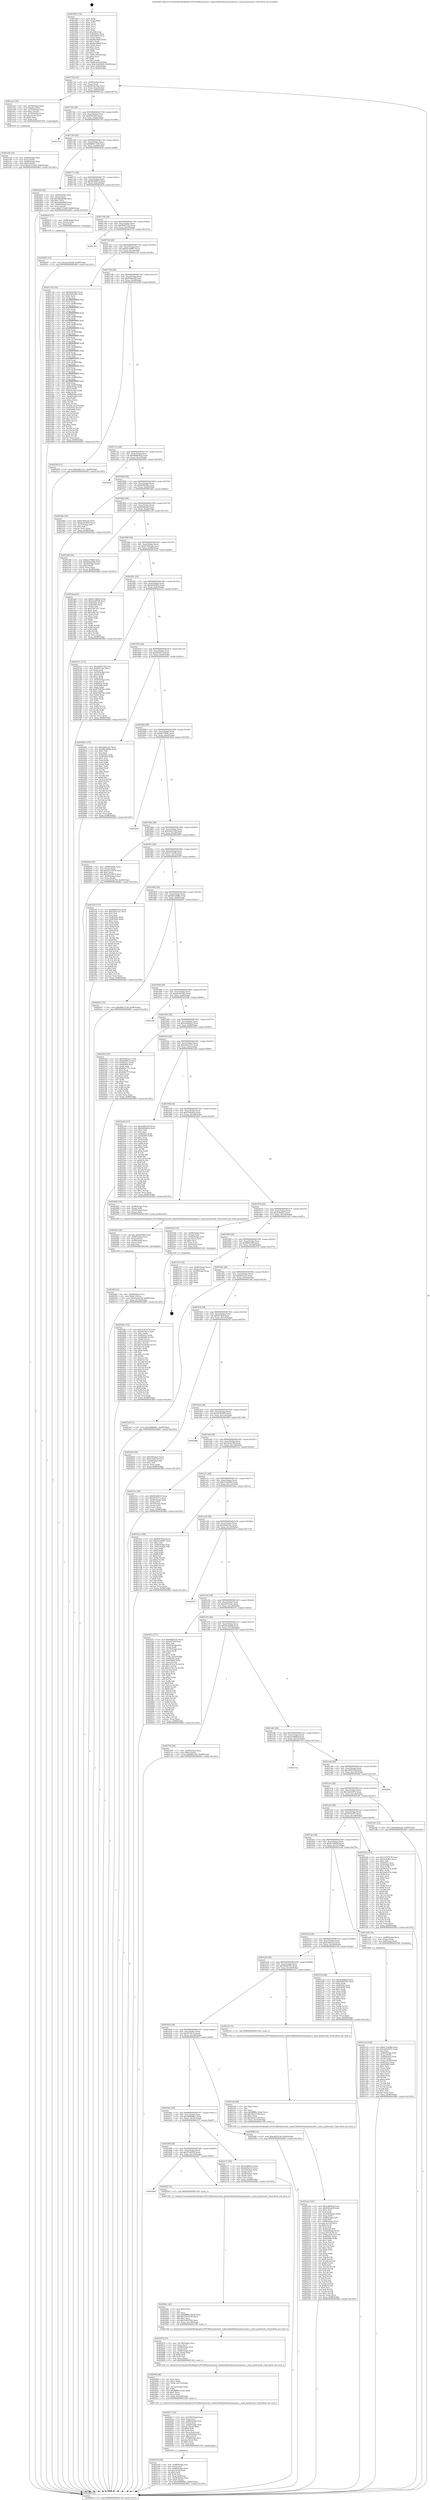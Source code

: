 digraph "0x4016b0" {
  label = "0x4016b0 (/mnt/c/Users/mathe/Desktop/tcc/POCII/binaries/extr_radare2librbinformatxnuyxml.c_yxml_pushstackc_Final-ollvm.out::main(0))"
  labelloc = "t"
  node[shape=record]

  Entry [label="",width=0.3,height=0.3,shape=circle,fillcolor=black,style=filled]
  "0x401724" [label="{
     0x401724 [32]\l
     | [instrs]\l
     &nbsp;&nbsp;0x401724 \<+6\>: mov -0x98(%rbp),%eax\l
     &nbsp;&nbsp;0x40172a \<+2\>: mov %eax,%ecx\l
     &nbsp;&nbsp;0x40172c \<+6\>: sub $0x856ae5bb,%ecx\l
     &nbsp;&nbsp;0x401732 \<+6\>: mov %eax,-0xac(%rbp)\l
     &nbsp;&nbsp;0x401738 \<+6\>: mov %ecx,-0xb0(%rbp)\l
     &nbsp;&nbsp;0x40173e \<+6\>: je 0000000000401eae \<main+0x7fe\>\l
  }"]
  "0x401eae" [label="{
     0x401eae [39]\l
     | [instrs]\l
     &nbsp;&nbsp;0x401eae \<+4\>: mov -0x78(%rbp),%rax\l
     &nbsp;&nbsp;0x401eb2 \<+6\>: movl $0x64,(%rax)\l
     &nbsp;&nbsp;0x401eb8 \<+4\>: mov -0x70(%rbp),%rax\l
     &nbsp;&nbsp;0x401ebc \<+6\>: movl $0x1,(%rax)\l
     &nbsp;&nbsp;0x401ec2 \<+4\>: mov -0x70(%rbp),%rax\l
     &nbsp;&nbsp;0x401ec6 \<+3\>: movslq (%rax),%rax\l
     &nbsp;&nbsp;0x401ec9 \<+4\>: shl $0x4,%rax\l
     &nbsp;&nbsp;0x401ecd \<+3\>: mov %rax,%rdi\l
     &nbsp;&nbsp;0x401ed0 \<+5\>: call 0000000000401050 \<malloc@plt\>\l
     | [calls]\l
     &nbsp;&nbsp;0x401050 \{1\} (unknown)\l
  }"]
  "0x401744" [label="{
     0x401744 [28]\l
     | [instrs]\l
     &nbsp;&nbsp;0x401744 \<+5\>: jmp 0000000000401749 \<main+0x99\>\l
     &nbsp;&nbsp;0x401749 \<+6\>: mov -0xac(%rbp),%eax\l
     &nbsp;&nbsp;0x40174f \<+5\>: sub $0x85819fcf,%eax\l
     &nbsp;&nbsp;0x401754 \<+6\>: mov %eax,-0xb4(%rbp)\l
     &nbsp;&nbsp;0x40175a \<+6\>: je 000000000040273d \<main+0x108d\>\l
  }"]
  Exit [label="",width=0.3,height=0.3,shape=circle,fillcolor=black,style=filled,peripheries=2]
  "0x40273d" [label="{
     0x40273d\l
  }", style=dashed]
  "0x401760" [label="{
     0x401760 [28]\l
     | [instrs]\l
     &nbsp;&nbsp;0x401760 \<+5\>: jmp 0000000000401765 \<main+0xb5\>\l
     &nbsp;&nbsp;0x401765 \<+6\>: mov -0xac(%rbp),%eax\l
     &nbsp;&nbsp;0x40176b \<+5\>: sub $0x88811228,%eax\l
     &nbsp;&nbsp;0x401770 \<+6\>: mov %eax,-0xb8(%rbp)\l
     &nbsp;&nbsp;0x401776 \<+6\>: je 00000000004024a6 \<main+0xdf6\>\l
  }"]
  "0x4026d7" [label="{
     0x4026d7 [15]\l
     | [instrs]\l
     &nbsp;&nbsp;0x4026d7 \<+10\>: movl $0x2bcf20d8,-0x98(%rbp)\l
     &nbsp;&nbsp;0x4026e1 \<+5\>: jmp 00000000004028b3 \<main+0x1203\>\l
  }"]
  "0x4024a6" [label="{
     0x4024a6 [42]\l
     | [instrs]\l
     &nbsp;&nbsp;0x4024a6 \<+4\>: mov -0x60(%rbp),%rax\l
     &nbsp;&nbsp;0x4024aa \<+2\>: mov (%rax),%ecx\l
     &nbsp;&nbsp;0x4024ac \<+6\>: add $0x54bdb666,%ecx\l
     &nbsp;&nbsp;0x4024b2 \<+3\>: add $0x1,%ecx\l
     &nbsp;&nbsp;0x4024b5 \<+6\>: sub $0x54bdb666,%ecx\l
     &nbsp;&nbsp;0x4024bb \<+4\>: mov -0x60(%rbp),%rax\l
     &nbsp;&nbsp;0x4024bf \<+2\>: mov %ecx,(%rax)\l
     &nbsp;&nbsp;0x4024c1 \<+10\>: movl $0xd7152eff,-0x98(%rbp)\l
     &nbsp;&nbsp;0x4024cb \<+5\>: jmp 00000000004028b3 \<main+0x1203\>\l
  }"]
  "0x40177c" [label="{
     0x40177c [28]\l
     | [instrs]\l
     &nbsp;&nbsp;0x40177c \<+5\>: jmp 0000000000401781 \<main+0xd1\>\l
     &nbsp;&nbsp;0x401781 \<+6\>: mov -0xac(%rbp),%eax\l
     &nbsp;&nbsp;0x401787 \<+5\>: sub $0x89c8d072,%eax\l
     &nbsp;&nbsp;0x40178c \<+6\>: mov %eax,-0xbc(%rbp)\l
     &nbsp;&nbsp;0x401792 \<+6\>: je 00000000004026c8 \<main+0x1018\>\l
  }"]
  "0x4025f6" [label="{
     0x4025f6 [153]\l
     | [instrs]\l
     &nbsp;&nbsp;0x4025f6 \<+5\>: mov $0x1b787b76,%edx\l
     &nbsp;&nbsp;0x4025fb \<+5\>: mov $0x567f4c1a,%esi\l
     &nbsp;&nbsp;0x402600 \<+3\>: mov $0x1,%r8b\l
     &nbsp;&nbsp;0x402603 \<+8\>: mov 0x40505c,%r9d\l
     &nbsp;&nbsp;0x40260b \<+8\>: mov 0x405060,%r10d\l
     &nbsp;&nbsp;0x402613 \<+3\>: mov %r9d,%r11d\l
     &nbsp;&nbsp;0x402616 \<+7\>: sub $0x7e2c6343,%r11d\l
     &nbsp;&nbsp;0x40261d \<+4\>: sub $0x1,%r11d\l
     &nbsp;&nbsp;0x402621 \<+7\>: add $0x7e2c6343,%r11d\l
     &nbsp;&nbsp;0x402628 \<+4\>: imul %r11d,%r9d\l
     &nbsp;&nbsp;0x40262c \<+4\>: and $0x1,%r9d\l
     &nbsp;&nbsp;0x402630 \<+4\>: cmp $0x0,%r9d\l
     &nbsp;&nbsp;0x402634 \<+3\>: sete %bl\l
     &nbsp;&nbsp;0x402637 \<+4\>: cmp $0xa,%r10d\l
     &nbsp;&nbsp;0x40263b \<+4\>: setl %r14b\l
     &nbsp;&nbsp;0x40263f \<+3\>: mov %bl,%r15b\l
     &nbsp;&nbsp;0x402642 \<+4\>: xor $0xff,%r15b\l
     &nbsp;&nbsp;0x402646 \<+3\>: mov %r14b,%r12b\l
     &nbsp;&nbsp;0x402649 \<+4\>: xor $0xff,%r12b\l
     &nbsp;&nbsp;0x40264d \<+4\>: xor $0x0,%r8b\l
     &nbsp;&nbsp;0x402651 \<+3\>: mov %r15b,%r13b\l
     &nbsp;&nbsp;0x402654 \<+4\>: and $0x0,%r13b\l
     &nbsp;&nbsp;0x402658 \<+3\>: and %r8b,%bl\l
     &nbsp;&nbsp;0x40265b \<+3\>: mov %r12b,%al\l
     &nbsp;&nbsp;0x40265e \<+2\>: and $0x0,%al\l
     &nbsp;&nbsp;0x402660 \<+3\>: and %r8b,%r14b\l
     &nbsp;&nbsp;0x402663 \<+3\>: or %bl,%r13b\l
     &nbsp;&nbsp;0x402666 \<+3\>: or %r14b,%al\l
     &nbsp;&nbsp;0x402669 \<+3\>: xor %al,%r13b\l
     &nbsp;&nbsp;0x40266c \<+3\>: or %r12b,%r15b\l
     &nbsp;&nbsp;0x40266f \<+4\>: xor $0xff,%r15b\l
     &nbsp;&nbsp;0x402673 \<+4\>: or $0x0,%r8b\l
     &nbsp;&nbsp;0x402677 \<+3\>: and %r8b,%r15b\l
     &nbsp;&nbsp;0x40267a \<+3\>: or %r15b,%r13b\l
     &nbsp;&nbsp;0x40267d \<+4\>: test $0x1,%r13b\l
     &nbsp;&nbsp;0x402681 \<+3\>: cmovne %esi,%edx\l
     &nbsp;&nbsp;0x402684 \<+6\>: mov %edx,-0x98(%rbp)\l
     &nbsp;&nbsp;0x40268a \<+5\>: jmp 00000000004028b3 \<main+0x1203\>\l
  }"]
  "0x4026c8" [label="{
     0x4026c8 [15]\l
     | [instrs]\l
     &nbsp;&nbsp;0x4026c8 \<+4\>: mov -0x68(%rbp),%rax\l
     &nbsp;&nbsp;0x4026cc \<+3\>: mov (%rax),%rax\l
     &nbsp;&nbsp;0x4026cf \<+3\>: mov %rax,%rdi\l
     &nbsp;&nbsp;0x4026d2 \<+5\>: call 0000000000401030 \<free@plt\>\l
     | [calls]\l
     &nbsp;&nbsp;0x401030 \{1\} (unknown)\l
  }"]
  "0x401798" [label="{
     0x401798 [28]\l
     | [instrs]\l
     &nbsp;&nbsp;0x401798 \<+5\>: jmp 000000000040179d \<main+0xed\>\l
     &nbsp;&nbsp;0x40179d \<+6\>: mov -0xac(%rbp),%eax\l
     &nbsp;&nbsp;0x4017a3 \<+5\>: sub $0x8bf87b1b,%eax\l
     &nbsp;&nbsp;0x4017a8 \<+6\>: mov %eax,-0xc0(%rbp)\l
     &nbsp;&nbsp;0x4017ae \<+6\>: je 00000000004027b5 \<main+0x1105\>\l
  }"]
  "0x4024ff" [label="{
     0x4024ff [31]\l
     | [instrs]\l
     &nbsp;&nbsp;0x4024ff \<+4\>: mov -0x40(%rbp),%rcx\l
     &nbsp;&nbsp;0x402503 \<+6\>: movl $0x0,(%rcx)\l
     &nbsp;&nbsp;0x402509 \<+10\>: movl $0x22e0a76f,-0x98(%rbp)\l
     &nbsp;&nbsp;0x402513 \<+6\>: mov %eax,-0x168(%rbp)\l
     &nbsp;&nbsp;0x402519 \<+5\>: jmp 00000000004028b3 \<main+0x1203\>\l
  }"]
  "0x4027b5" [label="{
     0x4027b5\l
  }", style=dashed]
  "0x4017b4" [label="{
     0x4017b4 [28]\l
     | [instrs]\l
     &nbsp;&nbsp;0x4017b4 \<+5\>: jmp 00000000004017b9 \<main+0x109\>\l
     &nbsp;&nbsp;0x4017b9 \<+6\>: mov -0xac(%rbp),%eax\l
     &nbsp;&nbsp;0x4017bf \<+5\>: sub $0x92ca9687,%eax\l
     &nbsp;&nbsp;0x4017c4 \<+6\>: mov %eax,-0xc4(%rbp)\l
     &nbsp;&nbsp;0x4017ca \<+6\>: je 0000000000401c34 \<main+0x584\>\l
  }"]
  "0x4024e2" [label="{
     0x4024e2 [29]\l
     | [instrs]\l
     &nbsp;&nbsp;0x4024e2 \<+10\>: movabs $0x4030b6,%rdi\l
     &nbsp;&nbsp;0x4024ec \<+4\>: mov -0x48(%rbp),%rcx\l
     &nbsp;&nbsp;0x4024f0 \<+2\>: mov %eax,(%rcx)\l
     &nbsp;&nbsp;0x4024f2 \<+4\>: mov -0x48(%rbp),%rcx\l
     &nbsp;&nbsp;0x4024f6 \<+2\>: mov (%rcx),%esi\l
     &nbsp;&nbsp;0x4024f8 \<+2\>: mov $0x0,%al\l
     &nbsp;&nbsp;0x4024fa \<+5\>: call 0000000000401040 \<printf@plt\>\l
     | [calls]\l
     &nbsp;&nbsp;0x401040 \{1\} (unknown)\l
  }"]
  "0x401c34" [label="{
     0x401c34 [314]\l
     | [instrs]\l
     &nbsp;&nbsp;0x401c34 \<+5\>: mov $0x85819fcf,%eax\l
     &nbsp;&nbsp;0x401c39 \<+5\>: mov $0xa09294fc,%ecx\l
     &nbsp;&nbsp;0x401c3e \<+2\>: xor %edx,%edx\l
     &nbsp;&nbsp;0x401c40 \<+3\>: mov %rsp,%rsi\l
     &nbsp;&nbsp;0x401c43 \<+4\>: add $0xfffffffffffffff0,%rsi\l
     &nbsp;&nbsp;0x401c47 \<+3\>: mov %rsi,%rsp\l
     &nbsp;&nbsp;0x401c4a \<+7\>: mov %rsi,-0x90(%rbp)\l
     &nbsp;&nbsp;0x401c51 \<+3\>: mov %rsp,%rsi\l
     &nbsp;&nbsp;0x401c54 \<+4\>: add $0xfffffffffffffff0,%rsi\l
     &nbsp;&nbsp;0x401c58 \<+3\>: mov %rsi,%rsp\l
     &nbsp;&nbsp;0x401c5b \<+3\>: mov %rsp,%rdi\l
     &nbsp;&nbsp;0x401c5e \<+4\>: add $0xfffffffffffffff0,%rdi\l
     &nbsp;&nbsp;0x401c62 \<+3\>: mov %rdi,%rsp\l
     &nbsp;&nbsp;0x401c65 \<+7\>: mov %rdi,-0x88(%rbp)\l
     &nbsp;&nbsp;0x401c6c \<+3\>: mov %rsp,%rdi\l
     &nbsp;&nbsp;0x401c6f \<+4\>: add $0xfffffffffffffff0,%rdi\l
     &nbsp;&nbsp;0x401c73 \<+3\>: mov %rdi,%rsp\l
     &nbsp;&nbsp;0x401c76 \<+4\>: mov %rdi,-0x80(%rbp)\l
     &nbsp;&nbsp;0x401c7a \<+3\>: mov %rsp,%rdi\l
     &nbsp;&nbsp;0x401c7d \<+4\>: add $0xfffffffffffffff0,%rdi\l
     &nbsp;&nbsp;0x401c81 \<+3\>: mov %rdi,%rsp\l
     &nbsp;&nbsp;0x401c84 \<+4\>: mov %rdi,-0x78(%rbp)\l
     &nbsp;&nbsp;0x401c88 \<+3\>: mov %rsp,%rdi\l
     &nbsp;&nbsp;0x401c8b \<+4\>: add $0xfffffffffffffff0,%rdi\l
     &nbsp;&nbsp;0x401c8f \<+3\>: mov %rdi,%rsp\l
     &nbsp;&nbsp;0x401c92 \<+4\>: mov %rdi,-0x70(%rbp)\l
     &nbsp;&nbsp;0x401c96 \<+3\>: mov %rsp,%rdi\l
     &nbsp;&nbsp;0x401c99 \<+4\>: add $0xfffffffffffffff0,%rdi\l
     &nbsp;&nbsp;0x401c9d \<+3\>: mov %rdi,%rsp\l
     &nbsp;&nbsp;0x401ca0 \<+4\>: mov %rdi,-0x68(%rbp)\l
     &nbsp;&nbsp;0x401ca4 \<+3\>: mov %rsp,%rdi\l
     &nbsp;&nbsp;0x401ca7 \<+4\>: add $0xfffffffffffffff0,%rdi\l
     &nbsp;&nbsp;0x401cab \<+3\>: mov %rdi,%rsp\l
     &nbsp;&nbsp;0x401cae \<+4\>: mov %rdi,-0x60(%rbp)\l
     &nbsp;&nbsp;0x401cb2 \<+3\>: mov %rsp,%rdi\l
     &nbsp;&nbsp;0x401cb5 \<+4\>: add $0xfffffffffffffff0,%rdi\l
     &nbsp;&nbsp;0x401cb9 \<+3\>: mov %rdi,%rsp\l
     &nbsp;&nbsp;0x401cbc \<+4\>: mov %rdi,-0x58(%rbp)\l
     &nbsp;&nbsp;0x401cc0 \<+3\>: mov %rsp,%rdi\l
     &nbsp;&nbsp;0x401cc3 \<+4\>: add $0xfffffffffffffff0,%rdi\l
     &nbsp;&nbsp;0x401cc7 \<+3\>: mov %rdi,%rsp\l
     &nbsp;&nbsp;0x401cca \<+4\>: mov %rdi,-0x50(%rbp)\l
     &nbsp;&nbsp;0x401cce \<+3\>: mov %rsp,%rdi\l
     &nbsp;&nbsp;0x401cd1 \<+4\>: add $0xfffffffffffffff0,%rdi\l
     &nbsp;&nbsp;0x401cd5 \<+3\>: mov %rdi,%rsp\l
     &nbsp;&nbsp;0x401cd8 \<+4\>: mov %rdi,-0x48(%rbp)\l
     &nbsp;&nbsp;0x401cdc \<+3\>: mov %rsp,%rdi\l
     &nbsp;&nbsp;0x401cdf \<+4\>: add $0xfffffffffffffff0,%rdi\l
     &nbsp;&nbsp;0x401ce3 \<+3\>: mov %rdi,%rsp\l
     &nbsp;&nbsp;0x401ce6 \<+4\>: mov %rdi,-0x40(%rbp)\l
     &nbsp;&nbsp;0x401cea \<+7\>: mov -0x90(%rbp),%rdi\l
     &nbsp;&nbsp;0x401cf1 \<+6\>: movl $0x0,(%rdi)\l
     &nbsp;&nbsp;0x401cf7 \<+7\>: mov -0x9c(%rbp),%r8d\l
     &nbsp;&nbsp;0x401cfe \<+3\>: mov %r8d,(%rsi)\l
     &nbsp;&nbsp;0x401d01 \<+7\>: mov -0x88(%rbp),%rdi\l
     &nbsp;&nbsp;0x401d08 \<+7\>: mov -0xa8(%rbp),%r9\l
     &nbsp;&nbsp;0x401d0f \<+3\>: mov %r9,(%rdi)\l
     &nbsp;&nbsp;0x401d12 \<+3\>: cmpl $0x2,(%rsi)\l
     &nbsp;&nbsp;0x401d15 \<+4\>: setne %r10b\l
     &nbsp;&nbsp;0x401d19 \<+4\>: and $0x1,%r10b\l
     &nbsp;&nbsp;0x401d1d \<+4\>: mov %r10b,-0x31(%rbp)\l
     &nbsp;&nbsp;0x401d21 \<+8\>: mov 0x40505c,%r11d\l
     &nbsp;&nbsp;0x401d29 \<+7\>: mov 0x405060,%ebx\l
     &nbsp;&nbsp;0x401d30 \<+3\>: sub $0x1,%edx\l
     &nbsp;&nbsp;0x401d33 \<+3\>: mov %r11d,%r14d\l
     &nbsp;&nbsp;0x401d36 \<+3\>: add %edx,%r14d\l
     &nbsp;&nbsp;0x401d39 \<+4\>: imul %r14d,%r11d\l
     &nbsp;&nbsp;0x401d3d \<+4\>: and $0x1,%r11d\l
     &nbsp;&nbsp;0x401d41 \<+4\>: cmp $0x0,%r11d\l
     &nbsp;&nbsp;0x401d45 \<+4\>: sete %r10b\l
     &nbsp;&nbsp;0x401d49 \<+3\>: cmp $0xa,%ebx\l
     &nbsp;&nbsp;0x401d4c \<+4\>: setl %r15b\l
     &nbsp;&nbsp;0x401d50 \<+3\>: mov %r10b,%r12b\l
     &nbsp;&nbsp;0x401d53 \<+3\>: and %r15b,%r12b\l
     &nbsp;&nbsp;0x401d56 \<+3\>: xor %r15b,%r10b\l
     &nbsp;&nbsp;0x401d59 \<+3\>: or %r10b,%r12b\l
     &nbsp;&nbsp;0x401d5c \<+4\>: test $0x1,%r12b\l
     &nbsp;&nbsp;0x401d60 \<+3\>: cmovne %ecx,%eax\l
     &nbsp;&nbsp;0x401d63 \<+6\>: mov %eax,-0x98(%rbp)\l
     &nbsp;&nbsp;0x401d69 \<+5\>: jmp 00000000004028b3 \<main+0x1203\>\l
  }"]
  "0x4017d0" [label="{
     0x4017d0 [28]\l
     | [instrs]\l
     &nbsp;&nbsp;0x4017d0 \<+5\>: jmp 00000000004017d5 \<main+0x125\>\l
     &nbsp;&nbsp;0x4017d5 \<+6\>: mov -0xac(%rbp),%eax\l
     &nbsp;&nbsp;0x4017db \<+5\>: sub $0x9306aeff,%eax\l
     &nbsp;&nbsp;0x4017e0 \<+6\>: mov %eax,-0xc8(%rbp)\l
     &nbsp;&nbsp;0x4017e6 \<+6\>: je 0000000000402299 \<main+0xbe9\>\l
  }"]
  "0x4021de" [label="{
     0x4021de [187]\l
     | [instrs]\l
     &nbsp;&nbsp;0x4021de \<+5\>: mov $0x2c90db2f,%ecx\l
     &nbsp;&nbsp;0x4021e3 \<+5\>: mov $0x9306aeff,%edx\l
     &nbsp;&nbsp;0x4021e8 \<+3\>: mov $0x1,%sil\l
     &nbsp;&nbsp;0x4021eb \<+2\>: xor %edi,%edi\l
     &nbsp;&nbsp;0x4021ed \<+7\>: mov -0x164(%rbp),%r8d\l
     &nbsp;&nbsp;0x4021f4 \<+4\>: imul %eax,%r8d\l
     &nbsp;&nbsp;0x4021f8 \<+4\>: mov -0x68(%rbp),%r9\l
     &nbsp;&nbsp;0x4021fc \<+3\>: mov (%r9),%r9\l
     &nbsp;&nbsp;0x4021ff \<+4\>: mov -0x60(%rbp),%r10\l
     &nbsp;&nbsp;0x402203 \<+3\>: movslq (%r10),%r10\l
     &nbsp;&nbsp;0x402206 \<+4\>: shl $0x4,%r10\l
     &nbsp;&nbsp;0x40220a \<+3\>: add %r10,%r9\l
     &nbsp;&nbsp;0x40220d \<+4\>: mov 0x8(%r9),%r9\l
     &nbsp;&nbsp;0x402211 \<+4\>: mov -0x50(%rbp),%r10\l
     &nbsp;&nbsp;0x402215 \<+3\>: movslq (%r10),%r10\l
     &nbsp;&nbsp;0x402218 \<+4\>: mov %r8d,(%r9,%r10,4)\l
     &nbsp;&nbsp;0x40221c \<+7\>: mov 0x40505c,%eax\l
     &nbsp;&nbsp;0x402223 \<+8\>: mov 0x405060,%r8d\l
     &nbsp;&nbsp;0x40222b \<+3\>: sub $0x1,%edi\l
     &nbsp;&nbsp;0x40222e \<+3\>: mov %eax,%r11d\l
     &nbsp;&nbsp;0x402231 \<+3\>: add %edi,%r11d\l
     &nbsp;&nbsp;0x402234 \<+4\>: imul %r11d,%eax\l
     &nbsp;&nbsp;0x402238 \<+3\>: and $0x1,%eax\l
     &nbsp;&nbsp;0x40223b \<+3\>: cmp $0x0,%eax\l
     &nbsp;&nbsp;0x40223e \<+3\>: sete %bl\l
     &nbsp;&nbsp;0x402241 \<+4\>: cmp $0xa,%r8d\l
     &nbsp;&nbsp;0x402245 \<+4\>: setl %r14b\l
     &nbsp;&nbsp;0x402249 \<+3\>: mov %bl,%r15b\l
     &nbsp;&nbsp;0x40224c \<+4\>: xor $0xff,%r15b\l
     &nbsp;&nbsp;0x402250 \<+3\>: mov %r14b,%r12b\l
     &nbsp;&nbsp;0x402253 \<+4\>: xor $0xff,%r12b\l
     &nbsp;&nbsp;0x402257 \<+4\>: xor $0x0,%sil\l
     &nbsp;&nbsp;0x40225b \<+3\>: mov %r15b,%r13b\l
     &nbsp;&nbsp;0x40225e \<+4\>: and $0x0,%r13b\l
     &nbsp;&nbsp;0x402262 \<+3\>: and %sil,%bl\l
     &nbsp;&nbsp;0x402265 \<+3\>: mov %r12b,%al\l
     &nbsp;&nbsp;0x402268 \<+2\>: and $0x0,%al\l
     &nbsp;&nbsp;0x40226a \<+3\>: and %sil,%r14b\l
     &nbsp;&nbsp;0x40226d \<+3\>: or %bl,%r13b\l
     &nbsp;&nbsp;0x402270 \<+3\>: or %r14b,%al\l
     &nbsp;&nbsp;0x402273 \<+3\>: xor %al,%r13b\l
     &nbsp;&nbsp;0x402276 \<+3\>: or %r12b,%r15b\l
     &nbsp;&nbsp;0x402279 \<+4\>: xor $0xff,%r15b\l
     &nbsp;&nbsp;0x40227d \<+4\>: or $0x0,%sil\l
     &nbsp;&nbsp;0x402281 \<+3\>: and %sil,%r15b\l
     &nbsp;&nbsp;0x402284 \<+3\>: or %r15b,%r13b\l
     &nbsp;&nbsp;0x402287 \<+4\>: test $0x1,%r13b\l
     &nbsp;&nbsp;0x40228b \<+3\>: cmovne %edx,%ecx\l
     &nbsp;&nbsp;0x40228e \<+6\>: mov %ecx,-0x98(%rbp)\l
     &nbsp;&nbsp;0x402294 \<+5\>: jmp 00000000004028b3 \<main+0x1203\>\l
  }"]
  "0x402299" [label="{
     0x402299 [15]\l
     | [instrs]\l
     &nbsp;&nbsp;0x402299 \<+10\>: movl $0xed4e11e1,-0x98(%rbp)\l
     &nbsp;&nbsp;0x4022a3 \<+5\>: jmp 00000000004028b3 \<main+0x1203\>\l
  }"]
  "0x4017ec" [label="{
     0x4017ec [28]\l
     | [instrs]\l
     &nbsp;&nbsp;0x4017ec \<+5\>: jmp 00000000004017f1 \<main+0x141\>\l
     &nbsp;&nbsp;0x4017f1 \<+6\>: mov -0xac(%rbp),%eax\l
     &nbsp;&nbsp;0x4017f7 \<+5\>: sub $0x9b86e628,%eax\l
     &nbsp;&nbsp;0x4017fc \<+6\>: mov %eax,-0xcc(%rbp)\l
     &nbsp;&nbsp;0x401802 \<+6\>: je 00000000004026f5 \<main+0x1045\>\l
  }"]
  "0x4021b6" [label="{
     0x4021b6 [40]\l
     | [instrs]\l
     &nbsp;&nbsp;0x4021b6 \<+5\>: mov $0x2,%ecx\l
     &nbsp;&nbsp;0x4021bb \<+1\>: cltd\l
     &nbsp;&nbsp;0x4021bc \<+2\>: idiv %ecx\l
     &nbsp;&nbsp;0x4021be \<+6\>: imul $0xfffffffe,%edx,%ecx\l
     &nbsp;&nbsp;0x4021c4 \<+6\>: add $0x29a23138,%ecx\l
     &nbsp;&nbsp;0x4021ca \<+3\>: add $0x1,%ecx\l
     &nbsp;&nbsp;0x4021cd \<+6\>: sub $0x29a23138,%ecx\l
     &nbsp;&nbsp;0x4021d3 \<+6\>: mov %ecx,-0x164(%rbp)\l
     &nbsp;&nbsp;0x4021d9 \<+5\>: call 0000000000401160 \<next_i\>\l
     | [calls]\l
     &nbsp;&nbsp;0x401160 \{1\} (/mnt/c/Users/mathe/Desktop/tcc/POCII/binaries/extr_radare2librbinformatxnuyxml.c_yxml_pushstackc_Final-ollvm.out::next_i)\l
  }"]
  "0x4026f5" [label="{
     0x4026f5\l
  }", style=dashed]
  "0x401808" [label="{
     0x401808 [28]\l
     | [instrs]\l
     &nbsp;&nbsp;0x401808 \<+5\>: jmp 000000000040180d \<main+0x15d\>\l
     &nbsp;&nbsp;0x40180d \<+6\>: mov -0xac(%rbp),%eax\l
     &nbsp;&nbsp;0x401813 \<+5\>: sub $0xa09294fc,%eax\l
     &nbsp;&nbsp;0x401818 \<+6\>: mov %eax,-0xd0(%rbp)\l
     &nbsp;&nbsp;0x40181e \<+6\>: je 0000000000401d6e \<main+0x6be\>\l
  }"]
  "0x402105" [label="{
     0x402105 [50]\l
     | [instrs]\l
     &nbsp;&nbsp;0x402105 \<+4\>: mov -0x68(%rbp),%rsi\l
     &nbsp;&nbsp;0x402109 \<+3\>: mov (%rsi),%rsi\l
     &nbsp;&nbsp;0x40210c \<+4\>: mov -0x60(%rbp),%rdi\l
     &nbsp;&nbsp;0x402110 \<+3\>: movslq (%rdi),%rdi\l
     &nbsp;&nbsp;0x402113 \<+4\>: shl $0x4,%rdi\l
     &nbsp;&nbsp;0x402117 \<+3\>: add %rdi,%rsi\l
     &nbsp;&nbsp;0x40211a \<+4\>: mov %rax,0x8(%rsi)\l
     &nbsp;&nbsp;0x40211e \<+4\>: mov -0x50(%rbp),%rax\l
     &nbsp;&nbsp;0x402122 \<+6\>: movl $0x0,(%rax)\l
     &nbsp;&nbsp;0x402128 \<+10\>: movl $0x568896b1,-0x98(%rbp)\l
     &nbsp;&nbsp;0x402132 \<+5\>: jmp 00000000004028b3 \<main+0x1203\>\l
  }"]
  "0x401d6e" [label="{
     0x401d6e [30]\l
     | [instrs]\l
     &nbsp;&nbsp;0x401d6e \<+5\>: mov $0xb7495aab,%eax\l
     &nbsp;&nbsp;0x401d73 \<+5\>: mov $0xda3676d2,%ecx\l
     &nbsp;&nbsp;0x401d78 \<+3\>: mov -0x31(%rbp),%dl\l
     &nbsp;&nbsp;0x401d7b \<+3\>: test $0x1,%dl\l
     &nbsp;&nbsp;0x401d7e \<+3\>: cmovne %ecx,%eax\l
     &nbsp;&nbsp;0x401d81 \<+6\>: mov %eax,-0x98(%rbp)\l
     &nbsp;&nbsp;0x401d87 \<+5\>: jmp 00000000004028b3 \<main+0x1203\>\l
  }"]
  "0x401824" [label="{
     0x401824 [28]\l
     | [instrs]\l
     &nbsp;&nbsp;0x401824 \<+5\>: jmp 0000000000401829 \<main+0x179\>\l
     &nbsp;&nbsp;0x401829 \<+6\>: mov -0xac(%rbp),%eax\l
     &nbsp;&nbsp;0x40182f \<+5\>: sub $0xb6fd4ad4,%eax\l
     &nbsp;&nbsp;0x401834 \<+6\>: mov %eax,-0xd4(%rbp)\l
     &nbsp;&nbsp;0x40183a \<+6\>: je 0000000000401e90 \<main+0x7e0\>\l
  }"]
  "0x4020c7" [label="{
     0x4020c7 [62]\l
     | [instrs]\l
     &nbsp;&nbsp;0x4020c7 \<+6\>: mov -0x160(%rbp),%ecx\l
     &nbsp;&nbsp;0x4020cd \<+3\>: imul %eax,%ecx\l
     &nbsp;&nbsp;0x4020d0 \<+4\>: mov -0x68(%rbp),%rsi\l
     &nbsp;&nbsp;0x4020d4 \<+3\>: mov (%rsi),%rsi\l
     &nbsp;&nbsp;0x4020d7 \<+4\>: mov -0x60(%rbp),%rdi\l
     &nbsp;&nbsp;0x4020db \<+3\>: movslq (%rdi),%rdi\l
     &nbsp;&nbsp;0x4020de \<+4\>: shl $0x4,%rdi\l
     &nbsp;&nbsp;0x4020e2 \<+3\>: add %rdi,%rsi\l
     &nbsp;&nbsp;0x4020e5 \<+3\>: mov %ecx,0x4(%rsi)\l
     &nbsp;&nbsp;0x4020e8 \<+4\>: mov -0x58(%rbp),%rsi\l
     &nbsp;&nbsp;0x4020ec \<+6\>: movl $0x1,(%rsi)\l
     &nbsp;&nbsp;0x4020f2 \<+4\>: mov -0x58(%rbp),%rsi\l
     &nbsp;&nbsp;0x4020f6 \<+3\>: movslq (%rsi),%rsi\l
     &nbsp;&nbsp;0x4020f9 \<+4\>: shl $0x2,%rsi\l
     &nbsp;&nbsp;0x4020fd \<+3\>: mov %rsi,%rdi\l
     &nbsp;&nbsp;0x402100 \<+5\>: call 0000000000401050 \<malloc@plt\>\l
     | [calls]\l
     &nbsp;&nbsp;0x401050 \{1\} (unknown)\l
  }"]
  "0x401e90" [label="{
     0x401e90 [30]\l
     | [instrs]\l
     &nbsp;&nbsp;0x401e90 \<+5\>: mov $0xbe27f84c,%eax\l
     &nbsp;&nbsp;0x401e95 \<+5\>: mov $0x856ae5bb,%ecx\l
     &nbsp;&nbsp;0x401e9a \<+3\>: mov -0x30(%rbp),%edx\l
     &nbsp;&nbsp;0x401e9d \<+3\>: cmp $0x0,%edx\l
     &nbsp;&nbsp;0x401ea0 \<+3\>: cmove %ecx,%eax\l
     &nbsp;&nbsp;0x401ea3 \<+6\>: mov %eax,-0x98(%rbp)\l
     &nbsp;&nbsp;0x401ea9 \<+5\>: jmp 00000000004028b3 \<main+0x1203\>\l
  }"]
  "0x401840" [label="{
     0x401840 [28]\l
     | [instrs]\l
     &nbsp;&nbsp;0x401840 \<+5\>: jmp 0000000000401845 \<main+0x195\>\l
     &nbsp;&nbsp;0x401845 \<+6\>: mov -0xac(%rbp),%eax\l
     &nbsp;&nbsp;0x40184b \<+5\>: sub $0xb7495aab,%eax\l
     &nbsp;&nbsp;0x401850 \<+6\>: mov %eax,-0xd8(%rbp)\l
     &nbsp;&nbsp;0x401856 \<+6\>: je 0000000000401dad \<main+0x6fd\>\l
  }"]
  "0x402099" [label="{
     0x402099 [46]\l
     | [instrs]\l
     &nbsp;&nbsp;0x402099 \<+2\>: xor %ecx,%ecx\l
     &nbsp;&nbsp;0x40209b \<+5\>: mov $0x2,%edx\l
     &nbsp;&nbsp;0x4020a0 \<+6\>: mov %edx,-0x15c(%rbp)\l
     &nbsp;&nbsp;0x4020a6 \<+1\>: cltd\l
     &nbsp;&nbsp;0x4020a7 \<+7\>: mov -0x15c(%rbp),%r8d\l
     &nbsp;&nbsp;0x4020ae \<+3\>: idiv %r8d\l
     &nbsp;&nbsp;0x4020b1 \<+6\>: imul $0xfffffffe,%edx,%edx\l
     &nbsp;&nbsp;0x4020b7 \<+3\>: sub $0x1,%ecx\l
     &nbsp;&nbsp;0x4020ba \<+2\>: sub %ecx,%edx\l
     &nbsp;&nbsp;0x4020bc \<+6\>: mov %edx,-0x160(%rbp)\l
     &nbsp;&nbsp;0x4020c2 \<+5\>: call 0000000000401160 \<next_i\>\l
     | [calls]\l
     &nbsp;&nbsp;0x401160 \{1\} (/mnt/c/Users/mathe/Desktop/tcc/POCII/binaries/extr_radare2librbinformatxnuyxml.c_yxml_pushstackc_Final-ollvm.out::next_i)\l
  }"]
  "0x401dad" [label="{
     0x401dad [91]\l
     | [instrs]\l
     &nbsp;&nbsp;0x401dad \<+5\>: mov $0x6c7e8b4d,%eax\l
     &nbsp;&nbsp;0x401db2 \<+5\>: mov $0x4318954f,%ecx\l
     &nbsp;&nbsp;0x401db7 \<+7\>: mov 0x40505c,%edx\l
     &nbsp;&nbsp;0x401dbe \<+7\>: mov 0x405060,%esi\l
     &nbsp;&nbsp;0x401dc5 \<+2\>: mov %edx,%edi\l
     &nbsp;&nbsp;0x401dc7 \<+6\>: sub $0x538c7d17,%edi\l
     &nbsp;&nbsp;0x401dcd \<+3\>: sub $0x1,%edi\l
     &nbsp;&nbsp;0x401dd0 \<+6\>: add $0x538c7d17,%edi\l
     &nbsp;&nbsp;0x401dd6 \<+3\>: imul %edi,%edx\l
     &nbsp;&nbsp;0x401dd9 \<+3\>: and $0x1,%edx\l
     &nbsp;&nbsp;0x401ddc \<+3\>: cmp $0x0,%edx\l
     &nbsp;&nbsp;0x401ddf \<+4\>: sete %r8b\l
     &nbsp;&nbsp;0x401de3 \<+3\>: cmp $0xa,%esi\l
     &nbsp;&nbsp;0x401de6 \<+4\>: setl %r9b\l
     &nbsp;&nbsp;0x401dea \<+3\>: mov %r8b,%r10b\l
     &nbsp;&nbsp;0x401ded \<+3\>: and %r9b,%r10b\l
     &nbsp;&nbsp;0x401df0 \<+3\>: xor %r9b,%r8b\l
     &nbsp;&nbsp;0x401df3 \<+3\>: or %r8b,%r10b\l
     &nbsp;&nbsp;0x401df6 \<+4\>: test $0x1,%r10b\l
     &nbsp;&nbsp;0x401dfa \<+3\>: cmovne %ecx,%eax\l
     &nbsp;&nbsp;0x401dfd \<+6\>: mov %eax,-0x98(%rbp)\l
     &nbsp;&nbsp;0x401e03 \<+5\>: jmp 00000000004028b3 \<main+0x1203\>\l
  }"]
  "0x40185c" [label="{
     0x40185c [28]\l
     | [instrs]\l
     &nbsp;&nbsp;0x40185c \<+5\>: jmp 0000000000401861 \<main+0x1b1\>\l
     &nbsp;&nbsp;0x401861 \<+6\>: mov -0xac(%rbp),%eax\l
     &nbsp;&nbsp;0x401867 \<+5\>: sub $0xbd564f2a,%eax\l
     &nbsp;&nbsp;0x40186c \<+6\>: mov %eax,-0xdc(%rbp)\l
     &nbsp;&nbsp;0x401872 \<+6\>: je 0000000000402331 \<main+0xc81\>\l
  }"]
  "0x402074" [label="{
     0x402074 [37]\l
     | [instrs]\l
     &nbsp;&nbsp;0x402074 \<+6\>: mov -0x158(%rbp),%ecx\l
     &nbsp;&nbsp;0x40207a \<+3\>: imul %eax,%ecx\l
     &nbsp;&nbsp;0x40207d \<+4\>: mov -0x68(%rbp),%rsi\l
     &nbsp;&nbsp;0x402081 \<+3\>: mov (%rsi),%rsi\l
     &nbsp;&nbsp;0x402084 \<+4\>: mov -0x60(%rbp),%rdi\l
     &nbsp;&nbsp;0x402088 \<+3\>: movslq (%rdi),%rdi\l
     &nbsp;&nbsp;0x40208b \<+4\>: shl $0x4,%rdi\l
     &nbsp;&nbsp;0x40208f \<+3\>: add %rdi,%rsi\l
     &nbsp;&nbsp;0x402092 \<+2\>: mov %ecx,(%rsi)\l
     &nbsp;&nbsp;0x402094 \<+5\>: call 0000000000401160 \<next_i\>\l
     | [calls]\l
     &nbsp;&nbsp;0x401160 \{1\} (/mnt/c/Users/mathe/Desktop/tcc/POCII/binaries/extr_radare2librbinformatxnuyxml.c_yxml_pushstackc_Final-ollvm.out::next_i)\l
  }"]
  "0x402331" [label="{
     0x402331 [115]\l
     | [instrs]\l
     &nbsp;&nbsp;0x402331 \<+5\>: mov $0x2d00519f,%eax\l
     &nbsp;&nbsp;0x402336 \<+5\>: mov $0xb07e2ec,%ecx\l
     &nbsp;&nbsp;0x40233b \<+2\>: xor %edx,%edx\l
     &nbsp;&nbsp;0x40233d \<+4\>: mov -0x50(%rbp),%rsi\l
     &nbsp;&nbsp;0x402341 \<+2\>: mov (%rsi),%edi\l
     &nbsp;&nbsp;0x402343 \<+3\>: sub $0x1,%edx\l
     &nbsp;&nbsp;0x402346 \<+2\>: sub %edx,%edi\l
     &nbsp;&nbsp;0x402348 \<+4\>: mov -0x50(%rbp),%rsi\l
     &nbsp;&nbsp;0x40234c \<+2\>: mov %edi,(%rsi)\l
     &nbsp;&nbsp;0x40234e \<+7\>: mov 0x40505c,%edx\l
     &nbsp;&nbsp;0x402355 \<+7\>: mov 0x405060,%edi\l
     &nbsp;&nbsp;0x40235c \<+3\>: mov %edx,%r8d\l
     &nbsp;&nbsp;0x40235f \<+7\>: add $0x87bf876a,%r8d\l
     &nbsp;&nbsp;0x402366 \<+4\>: sub $0x1,%r8d\l
     &nbsp;&nbsp;0x40236a \<+7\>: sub $0x87bf876a,%r8d\l
     &nbsp;&nbsp;0x402371 \<+4\>: imul %r8d,%edx\l
     &nbsp;&nbsp;0x402375 \<+3\>: and $0x1,%edx\l
     &nbsp;&nbsp;0x402378 \<+3\>: cmp $0x0,%edx\l
     &nbsp;&nbsp;0x40237b \<+4\>: sete %r9b\l
     &nbsp;&nbsp;0x40237f \<+3\>: cmp $0xa,%edi\l
     &nbsp;&nbsp;0x402382 \<+4\>: setl %r10b\l
     &nbsp;&nbsp;0x402386 \<+3\>: mov %r9b,%r11b\l
     &nbsp;&nbsp;0x402389 \<+3\>: and %r10b,%r11b\l
     &nbsp;&nbsp;0x40238c \<+3\>: xor %r10b,%r9b\l
     &nbsp;&nbsp;0x40238f \<+3\>: or %r9b,%r11b\l
     &nbsp;&nbsp;0x402392 \<+4\>: test $0x1,%r11b\l
     &nbsp;&nbsp;0x402396 \<+3\>: cmovne %ecx,%eax\l
     &nbsp;&nbsp;0x402399 \<+6\>: mov %eax,-0x98(%rbp)\l
     &nbsp;&nbsp;0x40239f \<+5\>: jmp 00000000004028b3 \<main+0x1203\>\l
  }"]
  "0x401878" [label="{
     0x401878 [28]\l
     | [instrs]\l
     &nbsp;&nbsp;0x401878 \<+5\>: jmp 000000000040187d \<main+0x1cd\>\l
     &nbsp;&nbsp;0x40187d \<+6\>: mov -0xac(%rbp),%eax\l
     &nbsp;&nbsp;0x401883 \<+5\>: sub $0xbd5f91cf,%eax\l
     &nbsp;&nbsp;0x401888 \<+6\>: mov %eax,-0xe0(%rbp)\l
     &nbsp;&nbsp;0x40188e \<+6\>: je 000000000040240e \<main+0xd5e\>\l
  }"]
  "0x40204c" [label="{
     0x40204c [40]\l
     | [instrs]\l
     &nbsp;&nbsp;0x40204c \<+5\>: mov $0x2,%ecx\l
     &nbsp;&nbsp;0x402051 \<+1\>: cltd\l
     &nbsp;&nbsp;0x402052 \<+2\>: idiv %ecx\l
     &nbsp;&nbsp;0x402054 \<+6\>: imul $0xfffffffe,%edx,%ecx\l
     &nbsp;&nbsp;0x40205a \<+6\>: add $0x19416790,%ecx\l
     &nbsp;&nbsp;0x402060 \<+3\>: add $0x1,%ecx\l
     &nbsp;&nbsp;0x402063 \<+6\>: sub $0x19416790,%ecx\l
     &nbsp;&nbsp;0x402069 \<+6\>: mov %ecx,-0x158(%rbp)\l
     &nbsp;&nbsp;0x40206f \<+5\>: call 0000000000401160 \<next_i\>\l
     | [calls]\l
     &nbsp;&nbsp;0x401160 \{1\} (/mnt/c/Users/mathe/Desktop/tcc/POCII/binaries/extr_radare2librbinformatxnuyxml.c_yxml_pushstackc_Final-ollvm.out::next_i)\l
  }"]
  "0x40240e" [label="{
     0x40240e [137]\l
     | [instrs]\l
     &nbsp;&nbsp;0x40240e \<+5\>: mov $0x246fc5a1,%eax\l
     &nbsp;&nbsp;0x402413 \<+5\>: mov $0xd822d08a,%ecx\l
     &nbsp;&nbsp;0x402418 \<+2\>: mov $0x1,%dl\l
     &nbsp;&nbsp;0x40241a \<+2\>: xor %esi,%esi\l
     &nbsp;&nbsp;0x40241c \<+7\>: mov 0x40505c,%edi\l
     &nbsp;&nbsp;0x402423 \<+8\>: mov 0x405060,%r8d\l
     &nbsp;&nbsp;0x40242b \<+3\>: sub $0x1,%esi\l
     &nbsp;&nbsp;0x40242e \<+3\>: mov %edi,%r9d\l
     &nbsp;&nbsp;0x402431 \<+3\>: add %esi,%r9d\l
     &nbsp;&nbsp;0x402434 \<+4\>: imul %r9d,%edi\l
     &nbsp;&nbsp;0x402438 \<+3\>: and $0x1,%edi\l
     &nbsp;&nbsp;0x40243b \<+3\>: cmp $0x0,%edi\l
     &nbsp;&nbsp;0x40243e \<+4\>: sete %r10b\l
     &nbsp;&nbsp;0x402442 \<+4\>: cmp $0xa,%r8d\l
     &nbsp;&nbsp;0x402446 \<+4\>: setl %r11b\l
     &nbsp;&nbsp;0x40244a \<+3\>: mov %r10b,%bl\l
     &nbsp;&nbsp;0x40244d \<+3\>: xor $0xff,%bl\l
     &nbsp;&nbsp;0x402450 \<+3\>: mov %r11b,%r14b\l
     &nbsp;&nbsp;0x402453 \<+4\>: xor $0xff,%r14b\l
     &nbsp;&nbsp;0x402457 \<+3\>: xor $0x1,%dl\l
     &nbsp;&nbsp;0x40245a \<+3\>: mov %bl,%r15b\l
     &nbsp;&nbsp;0x40245d \<+4\>: and $0xff,%r15b\l
     &nbsp;&nbsp;0x402461 \<+3\>: and %dl,%r10b\l
     &nbsp;&nbsp;0x402464 \<+3\>: mov %r14b,%r12b\l
     &nbsp;&nbsp;0x402467 \<+4\>: and $0xff,%r12b\l
     &nbsp;&nbsp;0x40246b \<+3\>: and %dl,%r11b\l
     &nbsp;&nbsp;0x40246e \<+3\>: or %r10b,%r15b\l
     &nbsp;&nbsp;0x402471 \<+3\>: or %r11b,%r12b\l
     &nbsp;&nbsp;0x402474 \<+3\>: xor %r12b,%r15b\l
     &nbsp;&nbsp;0x402477 \<+3\>: or %r14b,%bl\l
     &nbsp;&nbsp;0x40247a \<+3\>: xor $0xff,%bl\l
     &nbsp;&nbsp;0x40247d \<+3\>: or $0x1,%dl\l
     &nbsp;&nbsp;0x402480 \<+2\>: and %dl,%bl\l
     &nbsp;&nbsp;0x402482 \<+3\>: or %bl,%r15b\l
     &nbsp;&nbsp;0x402485 \<+4\>: test $0x1,%r15b\l
     &nbsp;&nbsp;0x402489 \<+3\>: cmovne %ecx,%eax\l
     &nbsp;&nbsp;0x40248c \<+6\>: mov %eax,-0x98(%rbp)\l
     &nbsp;&nbsp;0x402492 \<+5\>: jmp 00000000004028b3 \<main+0x1203\>\l
  }"]
  "0x401894" [label="{
     0x401894 [28]\l
     | [instrs]\l
     &nbsp;&nbsp;0x401894 \<+5\>: jmp 0000000000401899 \<main+0x1e9\>\l
     &nbsp;&nbsp;0x401899 \<+6\>: mov -0xac(%rbp),%eax\l
     &nbsp;&nbsp;0x40189f \<+5\>: sub $0xbe27f84c,%eax\l
     &nbsp;&nbsp;0x4018a4 \<+6\>: mov %eax,-0xe4(%rbp)\l
     &nbsp;&nbsp;0x4018aa \<+6\>: je 00000000004026e6 \<main+0x1036\>\l
  }"]
  "0x401ba4" [label="{
     0x401ba4\l
  }", style=dashed]
  "0x4026e6" [label="{
     0x4026e6\l
  }", style=dashed]
  "0x4018b0" [label="{
     0x4018b0 [28]\l
     | [instrs]\l
     &nbsp;&nbsp;0x4018b0 \<+5\>: jmp 00000000004018b5 \<main+0x205\>\l
     &nbsp;&nbsp;0x4018b5 \<+6\>: mov -0xac(%rbp),%eax\l
     &nbsp;&nbsp;0x4018bb \<+5\>: sub $0xc692314f,%eax\l
     &nbsp;&nbsp;0x4018c0 \<+6\>: mov %eax,-0xe8(%rbp)\l
     &nbsp;&nbsp;0x4018c6 \<+6\>: je 000000000040269e \<main+0xfee\>\l
  }"]
  "0x402047" [label="{
     0x402047 [5]\l
     | [instrs]\l
     &nbsp;&nbsp;0x402047 \<+5\>: call 0000000000401160 \<next_i\>\l
     | [calls]\l
     &nbsp;&nbsp;0x401160 \{1\} (/mnt/c/Users/mathe/Desktop/tcc/POCII/binaries/extr_radare2librbinformatxnuyxml.c_yxml_pushstackc_Final-ollvm.out::next_i)\l
  }"]
  "0x40269e" [label="{
     0x40269e [42]\l
     | [instrs]\l
     &nbsp;&nbsp;0x40269e \<+4\>: mov -0x40(%rbp),%rax\l
     &nbsp;&nbsp;0x4026a2 \<+2\>: mov (%rax),%ecx\l
     &nbsp;&nbsp;0x4026a4 \<+6\>: add $0x42125876,%ecx\l
     &nbsp;&nbsp;0x4026aa \<+3\>: add $0x1,%ecx\l
     &nbsp;&nbsp;0x4026ad \<+6\>: sub $0x42125876,%ecx\l
     &nbsp;&nbsp;0x4026b3 \<+4\>: mov -0x40(%rbp),%rax\l
     &nbsp;&nbsp;0x4026b7 \<+2\>: mov %ecx,(%rax)\l
     &nbsp;&nbsp;0x4026b9 \<+10\>: movl $0x22e0a76f,-0x98(%rbp)\l
     &nbsp;&nbsp;0x4026c3 \<+5\>: jmp 00000000004028b3 \<main+0x1203\>\l
  }"]
  "0x4018cc" [label="{
     0x4018cc [28]\l
     | [instrs]\l
     &nbsp;&nbsp;0x4018cc \<+5\>: jmp 00000000004018d1 \<main+0x221\>\l
     &nbsp;&nbsp;0x4018d1 \<+6\>: mov -0xac(%rbp),%eax\l
     &nbsp;&nbsp;0x4018d7 \<+5\>: sub $0xd7152eff,%eax\l
     &nbsp;&nbsp;0x4018dc \<+6\>: mov %eax,-0xec(%rbp)\l
     &nbsp;&nbsp;0x4018e2 \<+6\>: je 0000000000401ef5 \<main+0x845\>\l
  }"]
  "0x401b88" [label="{
     0x401b88 [28]\l
     | [instrs]\l
     &nbsp;&nbsp;0x401b88 \<+5\>: jmp 0000000000401b8d \<main+0x4dd\>\l
     &nbsp;&nbsp;0x401b8d \<+6\>: mov -0xac(%rbp),%eax\l
     &nbsp;&nbsp;0x401b93 \<+5\>: sub $0x57e8253f,%eax\l
     &nbsp;&nbsp;0x401b98 \<+6\>: mov %eax,-0x150(%rbp)\l
     &nbsp;&nbsp;0x401b9e \<+6\>: je 0000000000402047 \<main+0x997\>\l
  }"]
  "0x401ef5" [label="{
     0x401ef5 [137]\l
     | [instrs]\l
     &nbsp;&nbsp;0x401ef5 \<+5\>: mov $0x8bf87b1b,%eax\l
     &nbsp;&nbsp;0x401efa \<+5\>: mov $0x262f12a1,%ecx\l
     &nbsp;&nbsp;0x401eff \<+2\>: mov $0x1,%dl\l
     &nbsp;&nbsp;0x401f01 \<+2\>: xor %esi,%esi\l
     &nbsp;&nbsp;0x401f03 \<+7\>: mov 0x40505c,%edi\l
     &nbsp;&nbsp;0x401f0a \<+8\>: mov 0x405060,%r8d\l
     &nbsp;&nbsp;0x401f12 \<+3\>: sub $0x1,%esi\l
     &nbsp;&nbsp;0x401f15 \<+3\>: mov %edi,%r9d\l
     &nbsp;&nbsp;0x401f18 \<+3\>: add %esi,%r9d\l
     &nbsp;&nbsp;0x401f1b \<+4\>: imul %r9d,%edi\l
     &nbsp;&nbsp;0x401f1f \<+3\>: and $0x1,%edi\l
     &nbsp;&nbsp;0x401f22 \<+3\>: cmp $0x0,%edi\l
     &nbsp;&nbsp;0x401f25 \<+4\>: sete %r10b\l
     &nbsp;&nbsp;0x401f29 \<+4\>: cmp $0xa,%r8d\l
     &nbsp;&nbsp;0x401f2d \<+4\>: setl %r11b\l
     &nbsp;&nbsp;0x401f31 \<+3\>: mov %r10b,%bl\l
     &nbsp;&nbsp;0x401f34 \<+3\>: xor $0xff,%bl\l
     &nbsp;&nbsp;0x401f37 \<+3\>: mov %r11b,%r14b\l
     &nbsp;&nbsp;0x401f3a \<+4\>: xor $0xff,%r14b\l
     &nbsp;&nbsp;0x401f3e \<+3\>: xor $0x1,%dl\l
     &nbsp;&nbsp;0x401f41 \<+3\>: mov %bl,%r15b\l
     &nbsp;&nbsp;0x401f44 \<+4\>: and $0xff,%r15b\l
     &nbsp;&nbsp;0x401f48 \<+3\>: and %dl,%r10b\l
     &nbsp;&nbsp;0x401f4b \<+3\>: mov %r14b,%r12b\l
     &nbsp;&nbsp;0x401f4e \<+4\>: and $0xff,%r12b\l
     &nbsp;&nbsp;0x401f52 \<+3\>: and %dl,%r11b\l
     &nbsp;&nbsp;0x401f55 \<+3\>: or %r10b,%r15b\l
     &nbsp;&nbsp;0x401f58 \<+3\>: or %r11b,%r12b\l
     &nbsp;&nbsp;0x401f5b \<+3\>: xor %r12b,%r15b\l
     &nbsp;&nbsp;0x401f5e \<+3\>: or %r14b,%bl\l
     &nbsp;&nbsp;0x401f61 \<+3\>: xor $0xff,%bl\l
     &nbsp;&nbsp;0x401f64 \<+3\>: or $0x1,%dl\l
     &nbsp;&nbsp;0x401f67 \<+2\>: and %dl,%bl\l
     &nbsp;&nbsp;0x401f69 \<+3\>: or %bl,%r15b\l
     &nbsp;&nbsp;0x401f6c \<+4\>: test $0x1,%r15b\l
     &nbsp;&nbsp;0x401f70 \<+3\>: cmovne %ecx,%eax\l
     &nbsp;&nbsp;0x401f73 \<+6\>: mov %eax,-0x98(%rbp)\l
     &nbsp;&nbsp;0x401f79 \<+5\>: jmp 00000000004028b3 \<main+0x1203\>\l
  }"]
  "0x4018e8" [label="{
     0x4018e8 [28]\l
     | [instrs]\l
     &nbsp;&nbsp;0x4018e8 \<+5\>: jmp 00000000004018ed \<main+0x23d\>\l
     &nbsp;&nbsp;0x4018ed \<+6\>: mov -0xac(%rbp),%eax\l
     &nbsp;&nbsp;0x4018f3 \<+5\>: sub $0xd822d08a,%eax\l
     &nbsp;&nbsp;0x4018f8 \<+6\>: mov %eax,-0xf0(%rbp)\l
     &nbsp;&nbsp;0x4018fe \<+6\>: je 0000000000402497 \<main+0xde7\>\l
  }"]
  "0x402137" [label="{
     0x402137 [36]\l
     | [instrs]\l
     &nbsp;&nbsp;0x402137 \<+5\>: mov $0xead68ea2,%eax\l
     &nbsp;&nbsp;0x40213c \<+5\>: mov $0x4c09a3c2,%ecx\l
     &nbsp;&nbsp;0x402141 \<+4\>: mov -0x50(%rbp),%rdx\l
     &nbsp;&nbsp;0x402145 \<+2\>: mov (%rdx),%esi\l
     &nbsp;&nbsp;0x402147 \<+4\>: mov -0x58(%rbp),%rdx\l
     &nbsp;&nbsp;0x40214b \<+2\>: cmp (%rdx),%esi\l
     &nbsp;&nbsp;0x40214d \<+3\>: cmovl %ecx,%eax\l
     &nbsp;&nbsp;0x402150 \<+6\>: mov %eax,-0x98(%rbp)\l
     &nbsp;&nbsp;0x402156 \<+5\>: jmp 00000000004028b3 \<main+0x1203\>\l
  }"]
  "0x402497" [label="{
     0x402497 [15]\l
     | [instrs]\l
     &nbsp;&nbsp;0x402497 \<+10\>: movl $0x88811228,-0x98(%rbp)\l
     &nbsp;&nbsp;0x4024a1 \<+5\>: jmp 00000000004028b3 \<main+0x1203\>\l
  }"]
  "0x401904" [label="{
     0x401904 [28]\l
     | [instrs]\l
     &nbsp;&nbsp;0x401904 \<+5\>: jmp 0000000000401909 \<main+0x259\>\l
     &nbsp;&nbsp;0x401909 \<+6\>: mov -0xac(%rbp),%eax\l
     &nbsp;&nbsp;0x40190f \<+5\>: sub $0xda3676d2,%eax\l
     &nbsp;&nbsp;0x401914 \<+6\>: mov %eax,-0xf4(%rbp)\l
     &nbsp;&nbsp;0x40191a \<+6\>: je 0000000000401d8c \<main+0x6dc\>\l
  }"]
  "0x401b6c" [label="{
     0x401b6c [28]\l
     | [instrs]\l
     &nbsp;&nbsp;0x401b6c \<+5\>: jmp 0000000000401b71 \<main+0x4c1\>\l
     &nbsp;&nbsp;0x401b71 \<+6\>: mov -0xac(%rbp),%eax\l
     &nbsp;&nbsp;0x401b77 \<+5\>: sub $0x568896b1,%eax\l
     &nbsp;&nbsp;0x401b7c \<+6\>: mov %eax,-0x14c(%rbp)\l
     &nbsp;&nbsp;0x401b82 \<+6\>: je 0000000000402137 \<main+0xa87\>\l
  }"]
  "0x401d8c" [label="{
     0x401d8c\l
  }", style=dashed]
  "0x401920" [label="{
     0x401920 [28]\l
     | [instrs]\l
     &nbsp;&nbsp;0x401920 \<+5\>: jmp 0000000000401925 \<main+0x275\>\l
     &nbsp;&nbsp;0x401925 \<+6\>: mov -0xac(%rbp),%eax\l
     &nbsp;&nbsp;0x40192b \<+5\>: sub $0xead68ea2,%eax\l
     &nbsp;&nbsp;0x401930 \<+6\>: mov %eax,-0xf8(%rbp)\l
     &nbsp;&nbsp;0x401936 \<+6\>: je 00000000004023b3 \<main+0xd03\>\l
  }"]
  "0x40268f" [label="{
     0x40268f [15]\l
     | [instrs]\l
     &nbsp;&nbsp;0x40268f \<+10\>: movl $0xc692314f,-0x98(%rbp)\l
     &nbsp;&nbsp;0x402699 \<+5\>: jmp 00000000004028b3 \<main+0x1203\>\l
  }"]
  "0x4023b3" [label="{
     0x4023b3 [91]\l
     | [instrs]\l
     &nbsp;&nbsp;0x4023b3 \<+5\>: mov $0x246fc5a1,%eax\l
     &nbsp;&nbsp;0x4023b8 \<+5\>: mov $0xbd5f91cf,%ecx\l
     &nbsp;&nbsp;0x4023bd \<+7\>: mov 0x40505c,%edx\l
     &nbsp;&nbsp;0x4023c4 \<+7\>: mov 0x405060,%esi\l
     &nbsp;&nbsp;0x4023cb \<+2\>: mov %edx,%edi\l
     &nbsp;&nbsp;0x4023cd \<+6\>: add $0xf68e7775,%edi\l
     &nbsp;&nbsp;0x4023d3 \<+3\>: sub $0x1,%edi\l
     &nbsp;&nbsp;0x4023d6 \<+6\>: sub $0xf68e7775,%edi\l
     &nbsp;&nbsp;0x4023dc \<+3\>: imul %edi,%edx\l
     &nbsp;&nbsp;0x4023df \<+3\>: and $0x1,%edx\l
     &nbsp;&nbsp;0x4023e2 \<+3\>: cmp $0x0,%edx\l
     &nbsp;&nbsp;0x4023e5 \<+4\>: sete %r8b\l
     &nbsp;&nbsp;0x4023e9 \<+3\>: cmp $0xa,%esi\l
     &nbsp;&nbsp;0x4023ec \<+4\>: setl %r9b\l
     &nbsp;&nbsp;0x4023f0 \<+3\>: mov %r8b,%r10b\l
     &nbsp;&nbsp;0x4023f3 \<+3\>: and %r9b,%r10b\l
     &nbsp;&nbsp;0x4023f6 \<+3\>: xor %r9b,%r8b\l
     &nbsp;&nbsp;0x4023f9 \<+3\>: or %r8b,%r10b\l
     &nbsp;&nbsp;0x4023fc \<+4\>: test $0x1,%r10b\l
     &nbsp;&nbsp;0x402400 \<+3\>: cmovne %ecx,%eax\l
     &nbsp;&nbsp;0x402403 \<+6\>: mov %eax,-0x98(%rbp)\l
     &nbsp;&nbsp;0x402409 \<+5\>: jmp 00000000004028b3 \<main+0x1203\>\l
  }"]
  "0x40193c" [label="{
     0x40193c [28]\l
     | [instrs]\l
     &nbsp;&nbsp;0x40193c \<+5\>: jmp 0000000000401941 \<main+0x291\>\l
     &nbsp;&nbsp;0x401941 \<+6\>: mov -0xac(%rbp),%eax\l
     &nbsp;&nbsp;0x401947 \<+5\>: sub $0xed4e11e1,%eax\l
     &nbsp;&nbsp;0x40194c \<+6\>: mov %eax,-0xfc(%rbp)\l
     &nbsp;&nbsp;0x401952 \<+6\>: je 00000000004022a8 \<main+0xbf8\>\l
  }"]
  "0x401b50" [label="{
     0x401b50 [28]\l
     | [instrs]\l
     &nbsp;&nbsp;0x401b50 \<+5\>: jmp 0000000000401b55 \<main+0x4a5\>\l
     &nbsp;&nbsp;0x401b55 \<+6\>: mov -0xac(%rbp),%eax\l
     &nbsp;&nbsp;0x401b5b \<+5\>: sub $0x567f4c1a,%eax\l
     &nbsp;&nbsp;0x401b60 \<+6\>: mov %eax,-0x148(%rbp)\l
     &nbsp;&nbsp;0x401b66 \<+6\>: je 000000000040268f \<main+0xfdf\>\l
  }"]
  "0x4022a8" [label="{
     0x4022a8 [137]\l
     | [instrs]\l
     &nbsp;&nbsp;0x4022a8 \<+5\>: mov $0x2d00519f,%eax\l
     &nbsp;&nbsp;0x4022ad \<+5\>: mov $0xbd564f2a,%ecx\l
     &nbsp;&nbsp;0x4022b2 \<+2\>: mov $0x1,%dl\l
     &nbsp;&nbsp;0x4022b4 \<+2\>: xor %esi,%esi\l
     &nbsp;&nbsp;0x4022b6 \<+7\>: mov 0x40505c,%edi\l
     &nbsp;&nbsp;0x4022bd \<+8\>: mov 0x405060,%r8d\l
     &nbsp;&nbsp;0x4022c5 \<+3\>: sub $0x1,%esi\l
     &nbsp;&nbsp;0x4022c8 \<+3\>: mov %edi,%r9d\l
     &nbsp;&nbsp;0x4022cb \<+3\>: add %esi,%r9d\l
     &nbsp;&nbsp;0x4022ce \<+4\>: imul %r9d,%edi\l
     &nbsp;&nbsp;0x4022d2 \<+3\>: and $0x1,%edi\l
     &nbsp;&nbsp;0x4022d5 \<+3\>: cmp $0x0,%edi\l
     &nbsp;&nbsp;0x4022d8 \<+4\>: sete %r10b\l
     &nbsp;&nbsp;0x4022dc \<+4\>: cmp $0xa,%r8d\l
     &nbsp;&nbsp;0x4022e0 \<+4\>: setl %r11b\l
     &nbsp;&nbsp;0x4022e4 \<+3\>: mov %r10b,%bl\l
     &nbsp;&nbsp;0x4022e7 \<+3\>: xor $0xff,%bl\l
     &nbsp;&nbsp;0x4022ea \<+3\>: mov %r11b,%r14b\l
     &nbsp;&nbsp;0x4022ed \<+4\>: xor $0xff,%r14b\l
     &nbsp;&nbsp;0x4022f1 \<+3\>: xor $0x0,%dl\l
     &nbsp;&nbsp;0x4022f4 \<+3\>: mov %bl,%r15b\l
     &nbsp;&nbsp;0x4022f7 \<+4\>: and $0x0,%r15b\l
     &nbsp;&nbsp;0x4022fb \<+3\>: and %dl,%r10b\l
     &nbsp;&nbsp;0x4022fe \<+3\>: mov %r14b,%r12b\l
     &nbsp;&nbsp;0x402301 \<+4\>: and $0x0,%r12b\l
     &nbsp;&nbsp;0x402305 \<+3\>: and %dl,%r11b\l
     &nbsp;&nbsp;0x402308 \<+3\>: or %r10b,%r15b\l
     &nbsp;&nbsp;0x40230b \<+3\>: or %r11b,%r12b\l
     &nbsp;&nbsp;0x40230e \<+3\>: xor %r12b,%r15b\l
     &nbsp;&nbsp;0x402311 \<+3\>: or %r14b,%bl\l
     &nbsp;&nbsp;0x402314 \<+3\>: xor $0xff,%bl\l
     &nbsp;&nbsp;0x402317 \<+3\>: or $0x0,%dl\l
     &nbsp;&nbsp;0x40231a \<+2\>: and %dl,%bl\l
     &nbsp;&nbsp;0x40231c \<+3\>: or %bl,%r15b\l
     &nbsp;&nbsp;0x40231f \<+4\>: test $0x1,%r15b\l
     &nbsp;&nbsp;0x402323 \<+3\>: cmovne %ecx,%eax\l
     &nbsp;&nbsp;0x402326 \<+6\>: mov %eax,-0x98(%rbp)\l
     &nbsp;&nbsp;0x40232c \<+5\>: jmp 00000000004028b3 \<main+0x1203\>\l
  }"]
  "0x401958" [label="{
     0x401958 [28]\l
     | [instrs]\l
     &nbsp;&nbsp;0x401958 \<+5\>: jmp 000000000040195d \<main+0x2ad\>\l
     &nbsp;&nbsp;0x40195d \<+6\>: mov -0xac(%rbp),%eax\l
     &nbsp;&nbsp;0x401963 \<+5\>: sub $0xf760abcd,%eax\l
     &nbsp;&nbsp;0x401968 \<+6\>: mov %eax,-0x100(%rbp)\l
     &nbsp;&nbsp;0x40196e \<+6\>: je 00000000004024d0 \<main+0xe20\>\l
  }"]
  "0x4021b1" [label="{
     0x4021b1 [5]\l
     | [instrs]\l
     &nbsp;&nbsp;0x4021b1 \<+5\>: call 0000000000401160 \<next_i\>\l
     | [calls]\l
     &nbsp;&nbsp;0x401160 \{1\} (/mnt/c/Users/mathe/Desktop/tcc/POCII/binaries/extr_radare2librbinformatxnuyxml.c_yxml_pushstackc_Final-ollvm.out::next_i)\l
  }"]
  "0x4024d0" [label="{
     0x4024d0 [18]\l
     | [instrs]\l
     &nbsp;&nbsp;0x4024d0 \<+4\>: mov -0x68(%rbp),%rax\l
     &nbsp;&nbsp;0x4024d4 \<+3\>: mov (%rax),%rdi\l
     &nbsp;&nbsp;0x4024d7 \<+4\>: mov -0x78(%rbp),%rax\l
     &nbsp;&nbsp;0x4024db \<+2\>: mov (%rax),%esi\l
     &nbsp;&nbsp;0x4024dd \<+5\>: call 0000000000401400 \<yxml_pushstackc\>\l
     | [calls]\l
     &nbsp;&nbsp;0x401400 \{1\} (/mnt/c/Users/mathe/Desktop/tcc/POCII/binaries/extr_radare2librbinformatxnuyxml.c_yxml_pushstackc_Final-ollvm.out::yxml_pushstackc)\l
  }"]
  "0x401974" [label="{
     0x401974 [28]\l
     | [instrs]\l
     &nbsp;&nbsp;0x401974 \<+5\>: jmp 0000000000401979 \<main+0x2c9\>\l
     &nbsp;&nbsp;0x401979 \<+6\>: mov -0xac(%rbp),%eax\l
     &nbsp;&nbsp;0x40197f \<+5\>: sub $0x2a9e8b1,%eax\l
     &nbsp;&nbsp;0x401984 \<+6\>: mov %eax,-0x104(%rbp)\l
     &nbsp;&nbsp;0x40198a \<+6\>: je 00000000004025d5 \<main+0xf25\>\l
  }"]
  "0x401b34" [label="{
     0x401b34 [28]\l
     | [instrs]\l
     &nbsp;&nbsp;0x401b34 \<+5\>: jmp 0000000000401b39 \<main+0x489\>\l
     &nbsp;&nbsp;0x401b39 \<+6\>: mov -0xac(%rbp),%eax\l
     &nbsp;&nbsp;0x401b3f \<+5\>: sub $0x50d047b7,%eax\l
     &nbsp;&nbsp;0x401b44 \<+6\>: mov %eax,-0x144(%rbp)\l
     &nbsp;&nbsp;0x401b4a \<+6\>: je 00000000004021b1 \<main+0xb01\>\l
  }"]
  "0x4025d5" [label="{
     0x4025d5 [33]\l
     | [instrs]\l
     &nbsp;&nbsp;0x4025d5 \<+4\>: mov -0x68(%rbp),%rax\l
     &nbsp;&nbsp;0x4025d9 \<+3\>: mov (%rax),%rax\l
     &nbsp;&nbsp;0x4025dc \<+4\>: mov -0x40(%rbp),%rcx\l
     &nbsp;&nbsp;0x4025e0 \<+3\>: movslq (%rcx),%rcx\l
     &nbsp;&nbsp;0x4025e3 \<+4\>: shl $0x4,%rcx\l
     &nbsp;&nbsp;0x4025e7 \<+3\>: add %rcx,%rax\l
     &nbsp;&nbsp;0x4025ea \<+4\>: mov 0x8(%rax),%rax\l
     &nbsp;&nbsp;0x4025ee \<+3\>: mov %rax,%rdi\l
     &nbsp;&nbsp;0x4025f1 \<+5\>: call 0000000000401030 \<free@plt\>\l
     | [calls]\l
     &nbsp;&nbsp;0x401030 \{1\} (unknown)\l
  }"]
  "0x401990" [label="{
     0x401990 [28]\l
     | [instrs]\l
     &nbsp;&nbsp;0x401990 \<+5\>: jmp 0000000000401995 \<main+0x2e5\>\l
     &nbsp;&nbsp;0x401995 \<+6\>: mov -0xac(%rbp),%eax\l
     &nbsp;&nbsp;0x40199b \<+5\>: sub $0x8801e90,%eax\l
     &nbsp;&nbsp;0x4019a0 \<+6\>: mov %eax,-0x108(%rbp)\l
     &nbsp;&nbsp;0x4019a6 \<+6\>: je 0000000000402725 \<main+0x1075\>\l
  }"]
  "0x40215b" [label="{
     0x40215b [86]\l
     | [instrs]\l
     &nbsp;&nbsp;0x40215b \<+5\>: mov $0x2c90db2f,%eax\l
     &nbsp;&nbsp;0x402160 \<+5\>: mov $0x50d047b7,%ecx\l
     &nbsp;&nbsp;0x402165 \<+2\>: xor %edx,%edx\l
     &nbsp;&nbsp;0x402167 \<+7\>: mov 0x40505c,%esi\l
     &nbsp;&nbsp;0x40216e \<+7\>: mov 0x405060,%edi\l
     &nbsp;&nbsp;0x402175 \<+3\>: sub $0x1,%edx\l
     &nbsp;&nbsp;0x402178 \<+3\>: mov %esi,%r8d\l
     &nbsp;&nbsp;0x40217b \<+3\>: add %edx,%r8d\l
     &nbsp;&nbsp;0x40217e \<+4\>: imul %r8d,%esi\l
     &nbsp;&nbsp;0x402182 \<+3\>: and $0x1,%esi\l
     &nbsp;&nbsp;0x402185 \<+3\>: cmp $0x0,%esi\l
     &nbsp;&nbsp;0x402188 \<+4\>: sete %r9b\l
     &nbsp;&nbsp;0x40218c \<+3\>: cmp $0xa,%edi\l
     &nbsp;&nbsp;0x40218f \<+4\>: setl %r10b\l
     &nbsp;&nbsp;0x402193 \<+3\>: mov %r9b,%r11b\l
     &nbsp;&nbsp;0x402196 \<+3\>: and %r10b,%r11b\l
     &nbsp;&nbsp;0x402199 \<+3\>: xor %r10b,%r9b\l
     &nbsp;&nbsp;0x40219c \<+3\>: or %r9b,%r11b\l
     &nbsp;&nbsp;0x40219f \<+4\>: test $0x1,%r11b\l
     &nbsp;&nbsp;0x4021a3 \<+3\>: cmovne %ecx,%eax\l
     &nbsp;&nbsp;0x4021a6 \<+6\>: mov %eax,-0x98(%rbp)\l
     &nbsp;&nbsp;0x4021ac \<+5\>: jmp 00000000004028b3 \<main+0x1203\>\l
  }"]
  "0x402725" [label="{
     0x402725 [24]\l
     | [instrs]\l
     &nbsp;&nbsp;0x402725 \<+7\>: mov -0x90(%rbp),%rax\l
     &nbsp;&nbsp;0x40272c \<+2\>: mov (%rax),%eax\l
     &nbsp;&nbsp;0x40272e \<+4\>: lea -0x28(%rbp),%rsp\l
     &nbsp;&nbsp;0x402732 \<+1\>: pop %rbx\l
     &nbsp;&nbsp;0x402733 \<+2\>: pop %r12\l
     &nbsp;&nbsp;0x402735 \<+2\>: pop %r13\l
     &nbsp;&nbsp;0x402737 \<+2\>: pop %r14\l
     &nbsp;&nbsp;0x402739 \<+2\>: pop %r15\l
     &nbsp;&nbsp;0x40273b \<+1\>: pop %rbp\l
     &nbsp;&nbsp;0x40273c \<+1\>: ret\l
  }"]
  "0x4019ac" [label="{
     0x4019ac [28]\l
     | [instrs]\l
     &nbsp;&nbsp;0x4019ac \<+5\>: jmp 00000000004019b1 \<main+0x301\>\l
     &nbsp;&nbsp;0x4019b1 \<+6\>: mov -0xac(%rbp),%eax\l
     &nbsp;&nbsp;0x4019b7 \<+5\>: sub $0xb07e2ec,%eax\l
     &nbsp;&nbsp;0x4019bc \<+6\>: mov %eax,-0x10c(%rbp)\l
     &nbsp;&nbsp;0x4019c2 \<+6\>: je 00000000004023a4 \<main+0xcf4\>\l
  }"]
  "0x401ed5" [label="{
     0x401ed5 [32]\l
     | [instrs]\l
     &nbsp;&nbsp;0x401ed5 \<+4\>: mov -0x68(%rbp),%rdi\l
     &nbsp;&nbsp;0x401ed9 \<+3\>: mov %rax,(%rdi)\l
     &nbsp;&nbsp;0x401edc \<+4\>: mov -0x60(%rbp),%rax\l
     &nbsp;&nbsp;0x401ee0 \<+6\>: movl $0x0,(%rax)\l
     &nbsp;&nbsp;0x401ee6 \<+10\>: movl $0xd7152eff,-0x98(%rbp)\l
     &nbsp;&nbsp;0x401ef0 \<+5\>: jmp 00000000004028b3 \<main+0x1203\>\l
  }"]
  "0x4023a4" [label="{
     0x4023a4 [15]\l
     | [instrs]\l
     &nbsp;&nbsp;0x4023a4 \<+10\>: movl $0x568896b1,-0x98(%rbp)\l
     &nbsp;&nbsp;0x4023ae \<+5\>: jmp 00000000004028b3 \<main+0x1203\>\l
  }"]
  "0x4019c8" [label="{
     0x4019c8 [28]\l
     | [instrs]\l
     &nbsp;&nbsp;0x4019c8 \<+5\>: jmp 00000000004019cd \<main+0x31d\>\l
     &nbsp;&nbsp;0x4019cd \<+6\>: mov -0xac(%rbp),%eax\l
     &nbsp;&nbsp;0x4019d3 \<+5\>: sub $0xfef762f,%eax\l
     &nbsp;&nbsp;0x4019d8 \<+6\>: mov %eax,-0x110(%rbp)\l
     &nbsp;&nbsp;0x4019de \<+6\>: je 0000000000402029 \<main+0x979\>\l
  }"]
  "0x401e1b" [label="{
     0x401e1b [102]\l
     | [instrs]\l
     &nbsp;&nbsp;0x401e1b \<+5\>: mov $0x6c7e8b4d,%ecx\l
     &nbsp;&nbsp;0x401e20 \<+5\>: mov $0x3a8e5972,%edx\l
     &nbsp;&nbsp;0x401e25 \<+2\>: xor %esi,%esi\l
     &nbsp;&nbsp;0x401e27 \<+4\>: mov -0x80(%rbp),%rdi\l
     &nbsp;&nbsp;0x401e2b \<+2\>: mov %eax,(%rdi)\l
     &nbsp;&nbsp;0x401e2d \<+4\>: mov -0x80(%rbp),%rdi\l
     &nbsp;&nbsp;0x401e31 \<+2\>: mov (%rdi),%eax\l
     &nbsp;&nbsp;0x401e33 \<+3\>: mov %eax,-0x30(%rbp)\l
     &nbsp;&nbsp;0x401e36 \<+7\>: mov 0x40505c,%eax\l
     &nbsp;&nbsp;0x401e3d \<+8\>: mov 0x405060,%r8d\l
     &nbsp;&nbsp;0x401e45 \<+3\>: sub $0x1,%esi\l
     &nbsp;&nbsp;0x401e48 \<+3\>: mov %eax,%r9d\l
     &nbsp;&nbsp;0x401e4b \<+3\>: add %esi,%r9d\l
     &nbsp;&nbsp;0x401e4e \<+4\>: imul %r9d,%eax\l
     &nbsp;&nbsp;0x401e52 \<+3\>: and $0x1,%eax\l
     &nbsp;&nbsp;0x401e55 \<+3\>: cmp $0x0,%eax\l
     &nbsp;&nbsp;0x401e58 \<+4\>: sete %r10b\l
     &nbsp;&nbsp;0x401e5c \<+4\>: cmp $0xa,%r8d\l
     &nbsp;&nbsp;0x401e60 \<+4\>: setl %r11b\l
     &nbsp;&nbsp;0x401e64 \<+3\>: mov %r10b,%bl\l
     &nbsp;&nbsp;0x401e67 \<+3\>: and %r11b,%bl\l
     &nbsp;&nbsp;0x401e6a \<+3\>: xor %r11b,%r10b\l
     &nbsp;&nbsp;0x401e6d \<+3\>: or %r10b,%bl\l
     &nbsp;&nbsp;0x401e70 \<+3\>: test $0x1,%bl\l
     &nbsp;&nbsp;0x401e73 \<+3\>: cmovne %edx,%ecx\l
     &nbsp;&nbsp;0x401e76 \<+6\>: mov %ecx,-0x98(%rbp)\l
     &nbsp;&nbsp;0x401e7c \<+5\>: jmp 00000000004028b3 \<main+0x1203\>\l
  }"]
  "0x402029" [label="{
     0x402029 [30]\l
     | [instrs]\l
     &nbsp;&nbsp;0x402029 \<+5\>: mov $0xf760abcd,%eax\l
     &nbsp;&nbsp;0x40202e \<+5\>: mov $0x57e8253f,%ecx\l
     &nbsp;&nbsp;0x402033 \<+3\>: mov -0x29(%rbp),%dl\l
     &nbsp;&nbsp;0x402036 \<+3\>: test $0x1,%dl\l
     &nbsp;&nbsp;0x402039 \<+3\>: cmovne %ecx,%eax\l
     &nbsp;&nbsp;0x40203c \<+6\>: mov %eax,-0x98(%rbp)\l
     &nbsp;&nbsp;0x402042 \<+5\>: jmp 00000000004028b3 \<main+0x1203\>\l
  }"]
  "0x4019e4" [label="{
     0x4019e4 [28]\l
     | [instrs]\l
     &nbsp;&nbsp;0x4019e4 \<+5\>: jmp 00000000004019e9 \<main+0x339\>\l
     &nbsp;&nbsp;0x4019e9 \<+6\>: mov -0xac(%rbp),%eax\l
     &nbsp;&nbsp;0x4019ef \<+5\>: sub $0x1b787b76,%eax\l
     &nbsp;&nbsp;0x4019f4 \<+6\>: mov %eax,-0x114(%rbp)\l
     &nbsp;&nbsp;0x4019fa \<+6\>: je 0000000000402888 \<main+0x11d8\>\l
  }"]
  "0x401b18" [label="{
     0x401b18 [28]\l
     | [instrs]\l
     &nbsp;&nbsp;0x401b18 \<+5\>: jmp 0000000000401b1d \<main+0x46d\>\l
     &nbsp;&nbsp;0x401b1d \<+6\>: mov -0xac(%rbp),%eax\l
     &nbsp;&nbsp;0x401b23 \<+5\>: sub $0x4c09a3c2,%eax\l
     &nbsp;&nbsp;0x401b28 \<+6\>: mov %eax,-0x140(%rbp)\l
     &nbsp;&nbsp;0x401b2e \<+6\>: je 000000000040215b \<main+0xaab\>\l
  }"]
  "0x402888" [label="{
     0x402888\l
  }", style=dashed]
  "0x401a00" [label="{
     0x401a00 [28]\l
     | [instrs]\l
     &nbsp;&nbsp;0x401a00 \<+5\>: jmp 0000000000401a05 \<main+0x355\>\l
     &nbsp;&nbsp;0x401a05 \<+6\>: mov -0xac(%rbp),%eax\l
     &nbsp;&nbsp;0x401a0b \<+5\>: sub $0x22e0a76f,%eax\l
     &nbsp;&nbsp;0x401a10 \<+6\>: mov %eax,-0x118(%rbp)\l
     &nbsp;&nbsp;0x401a16 \<+6\>: je 000000000040251e \<main+0xe6e\>\l
  }"]
  "0x401e08" [label="{
     0x401e08 [19]\l
     | [instrs]\l
     &nbsp;&nbsp;0x401e08 \<+7\>: mov -0x88(%rbp),%rax\l
     &nbsp;&nbsp;0x401e0f \<+3\>: mov (%rax),%rax\l
     &nbsp;&nbsp;0x401e12 \<+4\>: mov 0x8(%rax),%rdi\l
     &nbsp;&nbsp;0x401e16 \<+5\>: call 0000000000401060 \<atoi@plt\>\l
     | [calls]\l
     &nbsp;&nbsp;0x401060 \{1\} (unknown)\l
  }"]
  "0x40251e" [label="{
     0x40251e [36]\l
     | [instrs]\l
     &nbsp;&nbsp;0x40251e \<+5\>: mov $0x89c8d072,%eax\l
     &nbsp;&nbsp;0x402523 \<+5\>: mov $0x3f741f75,%ecx\l
     &nbsp;&nbsp;0x402528 \<+4\>: mov -0x40(%rbp),%rdx\l
     &nbsp;&nbsp;0x40252c \<+2\>: mov (%rdx),%esi\l
     &nbsp;&nbsp;0x40252e \<+4\>: mov -0x70(%rbp),%rdx\l
     &nbsp;&nbsp;0x402532 \<+2\>: cmp (%rdx),%esi\l
     &nbsp;&nbsp;0x402534 \<+3\>: cmovl %ecx,%eax\l
     &nbsp;&nbsp;0x402537 \<+6\>: mov %eax,-0x98(%rbp)\l
     &nbsp;&nbsp;0x40253d \<+5\>: jmp 00000000004028b3 \<main+0x1203\>\l
  }"]
  "0x401a1c" [label="{
     0x401a1c [28]\l
     | [instrs]\l
     &nbsp;&nbsp;0x401a1c \<+5\>: jmp 0000000000401a21 \<main+0x371\>\l
     &nbsp;&nbsp;0x401a21 \<+6\>: mov -0xac(%rbp),%eax\l
     &nbsp;&nbsp;0x401a27 \<+5\>: sub $0x23e62820,%eax\l
     &nbsp;&nbsp;0x401a2c \<+6\>: mov %eax,-0x11c(%rbp)\l
     &nbsp;&nbsp;0x401a32 \<+6\>: je 0000000000401bca \<main+0x51a\>\l
  }"]
  "0x401afc" [label="{
     0x401afc [28]\l
     | [instrs]\l
     &nbsp;&nbsp;0x401afc \<+5\>: jmp 0000000000401b01 \<main+0x451\>\l
     &nbsp;&nbsp;0x401b01 \<+6\>: mov -0xac(%rbp),%eax\l
     &nbsp;&nbsp;0x401b07 \<+5\>: sub $0x4318954f,%eax\l
     &nbsp;&nbsp;0x401b0c \<+6\>: mov %eax,-0x13c(%rbp)\l
     &nbsp;&nbsp;0x401b12 \<+6\>: je 0000000000401e08 \<main+0x758\>\l
  }"]
  "0x401bca" [label="{
     0x401bca [106]\l
     | [instrs]\l
     &nbsp;&nbsp;0x401bca \<+5\>: mov $0x85819fcf,%eax\l
     &nbsp;&nbsp;0x401bcf \<+5\>: mov $0x92ca9687,%ecx\l
     &nbsp;&nbsp;0x401bd4 \<+2\>: mov $0x1,%dl\l
     &nbsp;&nbsp;0x401bd6 \<+7\>: mov -0x92(%rbp),%sil\l
     &nbsp;&nbsp;0x401bdd \<+7\>: mov -0x91(%rbp),%dil\l
     &nbsp;&nbsp;0x401be4 \<+3\>: mov %sil,%r8b\l
     &nbsp;&nbsp;0x401be7 \<+4\>: xor $0xff,%r8b\l
     &nbsp;&nbsp;0x401beb \<+3\>: mov %dil,%r9b\l
     &nbsp;&nbsp;0x401bee \<+4\>: xor $0xff,%r9b\l
     &nbsp;&nbsp;0x401bf2 \<+3\>: xor $0x0,%dl\l
     &nbsp;&nbsp;0x401bf5 \<+3\>: mov %r8b,%r10b\l
     &nbsp;&nbsp;0x401bf8 \<+4\>: and $0x0,%r10b\l
     &nbsp;&nbsp;0x401bfc \<+3\>: and %dl,%sil\l
     &nbsp;&nbsp;0x401bff \<+3\>: mov %r9b,%r11b\l
     &nbsp;&nbsp;0x401c02 \<+4\>: and $0x0,%r11b\l
     &nbsp;&nbsp;0x401c06 \<+3\>: and %dl,%dil\l
     &nbsp;&nbsp;0x401c09 \<+3\>: or %sil,%r10b\l
     &nbsp;&nbsp;0x401c0c \<+3\>: or %dil,%r11b\l
     &nbsp;&nbsp;0x401c0f \<+3\>: xor %r11b,%r10b\l
     &nbsp;&nbsp;0x401c12 \<+3\>: or %r9b,%r8b\l
     &nbsp;&nbsp;0x401c15 \<+4\>: xor $0xff,%r8b\l
     &nbsp;&nbsp;0x401c19 \<+3\>: or $0x0,%dl\l
     &nbsp;&nbsp;0x401c1c \<+3\>: and %dl,%r8b\l
     &nbsp;&nbsp;0x401c1f \<+3\>: or %r8b,%r10b\l
     &nbsp;&nbsp;0x401c22 \<+4\>: test $0x1,%r10b\l
     &nbsp;&nbsp;0x401c26 \<+3\>: cmovne %ecx,%eax\l
     &nbsp;&nbsp;0x401c29 \<+6\>: mov %eax,-0x98(%rbp)\l
     &nbsp;&nbsp;0x401c2f \<+5\>: jmp 00000000004028b3 \<main+0x1203\>\l
  }"]
  "0x401a38" [label="{
     0x401a38 [28]\l
     | [instrs]\l
     &nbsp;&nbsp;0x401a38 \<+5\>: jmp 0000000000401a3d \<main+0x38d\>\l
     &nbsp;&nbsp;0x401a3d \<+6\>: mov -0xac(%rbp),%eax\l
     &nbsp;&nbsp;0x401a43 \<+5\>: sub $0x246fc5a1,%eax\l
     &nbsp;&nbsp;0x401a48 \<+6\>: mov %eax,-0x120(%rbp)\l
     &nbsp;&nbsp;0x401a4e \<+6\>: je 0000000000402879 \<main+0x11c9\>\l
  }"]
  "0x4028b3" [label="{
     0x4028b3 [5]\l
     | [instrs]\l
     &nbsp;&nbsp;0x4028b3 \<+5\>: jmp 0000000000401724 \<main+0x74\>\l
  }"]
  "0x4016b0" [label="{
     0x4016b0 [116]\l
     | [instrs]\l
     &nbsp;&nbsp;0x4016b0 \<+1\>: push %rbp\l
     &nbsp;&nbsp;0x4016b1 \<+3\>: mov %rsp,%rbp\l
     &nbsp;&nbsp;0x4016b4 \<+2\>: push %r15\l
     &nbsp;&nbsp;0x4016b6 \<+2\>: push %r14\l
     &nbsp;&nbsp;0x4016b8 \<+2\>: push %r13\l
     &nbsp;&nbsp;0x4016ba \<+2\>: push %r12\l
     &nbsp;&nbsp;0x4016bc \<+1\>: push %rbx\l
     &nbsp;&nbsp;0x4016bd \<+7\>: sub $0x168,%rsp\l
     &nbsp;&nbsp;0x4016c4 \<+7\>: mov 0x40505c,%eax\l
     &nbsp;&nbsp;0x4016cb \<+7\>: mov 0x405060,%ecx\l
     &nbsp;&nbsp;0x4016d2 \<+2\>: mov %eax,%edx\l
     &nbsp;&nbsp;0x4016d4 \<+6\>: sub $0xf6a50b4f,%edx\l
     &nbsp;&nbsp;0x4016da \<+3\>: sub $0x1,%edx\l
     &nbsp;&nbsp;0x4016dd \<+6\>: add $0xf6a50b4f,%edx\l
     &nbsp;&nbsp;0x4016e3 \<+3\>: imul %edx,%eax\l
     &nbsp;&nbsp;0x4016e6 \<+3\>: and $0x1,%eax\l
     &nbsp;&nbsp;0x4016e9 \<+3\>: cmp $0x0,%eax\l
     &nbsp;&nbsp;0x4016ec \<+4\>: sete %r8b\l
     &nbsp;&nbsp;0x4016f0 \<+4\>: and $0x1,%r8b\l
     &nbsp;&nbsp;0x4016f4 \<+7\>: mov %r8b,-0x92(%rbp)\l
     &nbsp;&nbsp;0x4016fb \<+3\>: cmp $0xa,%ecx\l
     &nbsp;&nbsp;0x4016fe \<+4\>: setl %r8b\l
     &nbsp;&nbsp;0x401702 \<+4\>: and $0x1,%r8b\l
     &nbsp;&nbsp;0x401706 \<+7\>: mov %r8b,-0x91(%rbp)\l
     &nbsp;&nbsp;0x40170d \<+10\>: movl $0x23e62820,-0x98(%rbp)\l
     &nbsp;&nbsp;0x401717 \<+6\>: mov %edi,-0x9c(%rbp)\l
     &nbsp;&nbsp;0x40171d \<+7\>: mov %rsi,-0xa8(%rbp)\l
  }"]
  "0x402542" [label="{
     0x402542 [147]\l
     | [instrs]\l
     &nbsp;&nbsp;0x402542 \<+5\>: mov $0x1b787b76,%eax\l
     &nbsp;&nbsp;0x402547 \<+5\>: mov $0x2a9e8b1,%ecx\l
     &nbsp;&nbsp;0x40254c \<+2\>: mov $0x1,%dl\l
     &nbsp;&nbsp;0x40254e \<+7\>: mov 0x40505c,%esi\l
     &nbsp;&nbsp;0x402555 \<+7\>: mov 0x405060,%edi\l
     &nbsp;&nbsp;0x40255c \<+3\>: mov %esi,%r8d\l
     &nbsp;&nbsp;0x40255f \<+7\>: add $0x29e0c57d,%r8d\l
     &nbsp;&nbsp;0x402566 \<+4\>: sub $0x1,%r8d\l
     &nbsp;&nbsp;0x40256a \<+7\>: sub $0x29e0c57d,%r8d\l
     &nbsp;&nbsp;0x402571 \<+4\>: imul %r8d,%esi\l
     &nbsp;&nbsp;0x402575 \<+3\>: and $0x1,%esi\l
     &nbsp;&nbsp;0x402578 \<+3\>: cmp $0x0,%esi\l
     &nbsp;&nbsp;0x40257b \<+4\>: sete %r9b\l
     &nbsp;&nbsp;0x40257f \<+3\>: cmp $0xa,%edi\l
     &nbsp;&nbsp;0x402582 \<+4\>: setl %r10b\l
     &nbsp;&nbsp;0x402586 \<+3\>: mov %r9b,%r11b\l
     &nbsp;&nbsp;0x402589 \<+4\>: xor $0xff,%r11b\l
     &nbsp;&nbsp;0x40258d \<+3\>: mov %r10b,%bl\l
     &nbsp;&nbsp;0x402590 \<+3\>: xor $0xff,%bl\l
     &nbsp;&nbsp;0x402593 \<+3\>: xor $0x0,%dl\l
     &nbsp;&nbsp;0x402596 \<+3\>: mov %r11b,%r14b\l
     &nbsp;&nbsp;0x402599 \<+4\>: and $0x0,%r14b\l
     &nbsp;&nbsp;0x40259d \<+3\>: and %dl,%r9b\l
     &nbsp;&nbsp;0x4025a0 \<+3\>: mov %bl,%r15b\l
     &nbsp;&nbsp;0x4025a3 \<+4\>: and $0x0,%r15b\l
     &nbsp;&nbsp;0x4025a7 \<+3\>: and %dl,%r10b\l
     &nbsp;&nbsp;0x4025aa \<+3\>: or %r9b,%r14b\l
     &nbsp;&nbsp;0x4025ad \<+3\>: or %r10b,%r15b\l
     &nbsp;&nbsp;0x4025b0 \<+3\>: xor %r15b,%r14b\l
     &nbsp;&nbsp;0x4025b3 \<+3\>: or %bl,%r11b\l
     &nbsp;&nbsp;0x4025b6 \<+4\>: xor $0xff,%r11b\l
     &nbsp;&nbsp;0x4025ba \<+3\>: or $0x0,%dl\l
     &nbsp;&nbsp;0x4025bd \<+3\>: and %dl,%r11b\l
     &nbsp;&nbsp;0x4025c0 \<+3\>: or %r11b,%r14b\l
     &nbsp;&nbsp;0x4025c3 \<+4\>: test $0x1,%r14b\l
     &nbsp;&nbsp;0x4025c7 \<+3\>: cmovne %ecx,%eax\l
     &nbsp;&nbsp;0x4025ca \<+6\>: mov %eax,-0x98(%rbp)\l
     &nbsp;&nbsp;0x4025d0 \<+5\>: jmp 00000000004028b3 \<main+0x1203\>\l
  }"]
  "0x401ae0" [label="{
     0x401ae0 [28]\l
     | [instrs]\l
     &nbsp;&nbsp;0x401ae0 \<+5\>: jmp 0000000000401ae5 \<main+0x435\>\l
     &nbsp;&nbsp;0x401ae5 \<+6\>: mov -0xac(%rbp),%eax\l
     &nbsp;&nbsp;0x401aeb \<+5\>: sub $0x3f741f75,%eax\l
     &nbsp;&nbsp;0x401af0 \<+6\>: mov %eax,-0x138(%rbp)\l
     &nbsp;&nbsp;0x401af6 \<+6\>: je 0000000000402542 \<main+0xe92\>\l
  }"]
  "0x402879" [label="{
     0x402879\l
  }", style=dashed]
  "0x401a54" [label="{
     0x401a54 [28]\l
     | [instrs]\l
     &nbsp;&nbsp;0x401a54 \<+5\>: jmp 0000000000401a59 \<main+0x3a9\>\l
     &nbsp;&nbsp;0x401a59 \<+6\>: mov -0xac(%rbp),%eax\l
     &nbsp;&nbsp;0x401a5f \<+5\>: sub $0x262f12a1,%eax\l
     &nbsp;&nbsp;0x401a64 \<+6\>: mov %eax,-0x124(%rbp)\l
     &nbsp;&nbsp;0x401a6a \<+6\>: je 0000000000401f7e \<main+0x8ce\>\l
  }"]
  "0x401e81" [label="{
     0x401e81 [15]\l
     | [instrs]\l
     &nbsp;&nbsp;0x401e81 \<+10\>: movl $0xb6fd4ad4,-0x98(%rbp)\l
     &nbsp;&nbsp;0x401e8b \<+5\>: jmp 00000000004028b3 \<main+0x1203\>\l
  }"]
  "0x401f7e" [label="{
     0x401f7e [171]\l
     | [instrs]\l
     &nbsp;&nbsp;0x401f7e \<+5\>: mov $0x8bf87b1b,%eax\l
     &nbsp;&nbsp;0x401f83 \<+5\>: mov $0xfef762f,%ecx\l
     &nbsp;&nbsp;0x401f88 \<+2\>: mov $0x1,%dl\l
     &nbsp;&nbsp;0x401f8a \<+4\>: mov -0x60(%rbp),%rsi\l
     &nbsp;&nbsp;0x401f8e \<+2\>: mov (%rsi),%edi\l
     &nbsp;&nbsp;0x401f90 \<+4\>: mov -0x70(%rbp),%rsi\l
     &nbsp;&nbsp;0x401f94 \<+2\>: cmp (%rsi),%edi\l
     &nbsp;&nbsp;0x401f96 \<+4\>: setl %r8b\l
     &nbsp;&nbsp;0x401f9a \<+4\>: and $0x1,%r8b\l
     &nbsp;&nbsp;0x401f9e \<+4\>: mov %r8b,-0x29(%rbp)\l
     &nbsp;&nbsp;0x401fa2 \<+7\>: mov 0x40505c,%edi\l
     &nbsp;&nbsp;0x401fa9 \<+8\>: mov 0x405060,%r9d\l
     &nbsp;&nbsp;0x401fb1 \<+3\>: mov %edi,%r10d\l
     &nbsp;&nbsp;0x401fb4 \<+7\>: sub $0xc4741e7b,%r10d\l
     &nbsp;&nbsp;0x401fbb \<+4\>: sub $0x1,%r10d\l
     &nbsp;&nbsp;0x401fbf \<+7\>: add $0xc4741e7b,%r10d\l
     &nbsp;&nbsp;0x401fc6 \<+4\>: imul %r10d,%edi\l
     &nbsp;&nbsp;0x401fca \<+3\>: and $0x1,%edi\l
     &nbsp;&nbsp;0x401fcd \<+3\>: cmp $0x0,%edi\l
     &nbsp;&nbsp;0x401fd0 \<+4\>: sete %r8b\l
     &nbsp;&nbsp;0x401fd4 \<+4\>: cmp $0xa,%r9d\l
     &nbsp;&nbsp;0x401fd8 \<+4\>: setl %r11b\l
     &nbsp;&nbsp;0x401fdc \<+3\>: mov %r8b,%bl\l
     &nbsp;&nbsp;0x401fdf \<+3\>: xor $0xff,%bl\l
     &nbsp;&nbsp;0x401fe2 \<+3\>: mov %r11b,%r14b\l
     &nbsp;&nbsp;0x401fe5 \<+4\>: xor $0xff,%r14b\l
     &nbsp;&nbsp;0x401fe9 \<+3\>: xor $0x0,%dl\l
     &nbsp;&nbsp;0x401fec \<+3\>: mov %bl,%r15b\l
     &nbsp;&nbsp;0x401fef \<+4\>: and $0x0,%r15b\l
     &nbsp;&nbsp;0x401ff3 \<+3\>: and %dl,%r8b\l
     &nbsp;&nbsp;0x401ff6 \<+3\>: mov %r14b,%r12b\l
     &nbsp;&nbsp;0x401ff9 \<+4\>: and $0x0,%r12b\l
     &nbsp;&nbsp;0x401ffd \<+3\>: and %dl,%r11b\l
     &nbsp;&nbsp;0x402000 \<+3\>: or %r8b,%r15b\l
     &nbsp;&nbsp;0x402003 \<+3\>: or %r11b,%r12b\l
     &nbsp;&nbsp;0x402006 \<+3\>: xor %r12b,%r15b\l
     &nbsp;&nbsp;0x402009 \<+3\>: or %r14b,%bl\l
     &nbsp;&nbsp;0x40200c \<+3\>: xor $0xff,%bl\l
     &nbsp;&nbsp;0x40200f \<+3\>: or $0x0,%dl\l
     &nbsp;&nbsp;0x402012 \<+2\>: and %dl,%bl\l
     &nbsp;&nbsp;0x402014 \<+3\>: or %bl,%r15b\l
     &nbsp;&nbsp;0x402017 \<+4\>: test $0x1,%r15b\l
     &nbsp;&nbsp;0x40201b \<+3\>: cmovne %ecx,%eax\l
     &nbsp;&nbsp;0x40201e \<+6\>: mov %eax,-0x98(%rbp)\l
     &nbsp;&nbsp;0x402024 \<+5\>: jmp 00000000004028b3 \<main+0x1203\>\l
  }"]
  "0x401a70" [label="{
     0x401a70 [28]\l
     | [instrs]\l
     &nbsp;&nbsp;0x401a70 \<+5\>: jmp 0000000000401a75 \<main+0x3c5\>\l
     &nbsp;&nbsp;0x401a75 \<+6\>: mov -0xac(%rbp),%eax\l
     &nbsp;&nbsp;0x401a7b \<+5\>: sub $0x2bcf20d8,%eax\l
     &nbsp;&nbsp;0x401a80 \<+6\>: mov %eax,-0x128(%rbp)\l
     &nbsp;&nbsp;0x401a86 \<+6\>: je 0000000000402709 \<main+0x1059\>\l
  }"]
  "0x401ac4" [label="{
     0x401ac4 [28]\l
     | [instrs]\l
     &nbsp;&nbsp;0x401ac4 \<+5\>: jmp 0000000000401ac9 \<main+0x419\>\l
     &nbsp;&nbsp;0x401ac9 \<+6\>: mov -0xac(%rbp),%eax\l
     &nbsp;&nbsp;0x401acf \<+5\>: sub $0x3a8e5972,%eax\l
     &nbsp;&nbsp;0x401ad4 \<+6\>: mov %eax,-0x134(%rbp)\l
     &nbsp;&nbsp;0x401ada \<+6\>: je 0000000000401e81 \<main+0x7d1\>\l
  }"]
  "0x402709" [label="{
     0x402709 [28]\l
     | [instrs]\l
     &nbsp;&nbsp;0x402709 \<+7\>: mov -0x90(%rbp),%rax\l
     &nbsp;&nbsp;0x402710 \<+6\>: movl $0x0,(%rax)\l
     &nbsp;&nbsp;0x402716 \<+10\>: movl $0x8801e90,-0x98(%rbp)\l
     &nbsp;&nbsp;0x402720 \<+5\>: jmp 00000000004028b3 \<main+0x1203\>\l
  }"]
  "0x401a8c" [label="{
     0x401a8c [28]\l
     | [instrs]\l
     &nbsp;&nbsp;0x401a8c \<+5\>: jmp 0000000000401a91 \<main+0x3e1\>\l
     &nbsp;&nbsp;0x401a91 \<+6\>: mov -0xac(%rbp),%eax\l
     &nbsp;&nbsp;0x401a97 \<+5\>: sub $0x2c90db2f,%eax\l
     &nbsp;&nbsp;0x401a9c \<+6\>: mov %eax,-0x12c(%rbp)\l
     &nbsp;&nbsp;0x401aa2 \<+6\>: je 00000000004027da \<main+0x112a\>\l
  }"]
  "0x40284f" [label="{
     0x40284f\l
  }", style=dashed]
  "0x4027da" [label="{
     0x4027da\l
  }", style=dashed]
  "0x401aa8" [label="{
     0x401aa8 [28]\l
     | [instrs]\l
     &nbsp;&nbsp;0x401aa8 \<+5\>: jmp 0000000000401aad \<main+0x3fd\>\l
     &nbsp;&nbsp;0x401aad \<+6\>: mov -0xac(%rbp),%eax\l
     &nbsp;&nbsp;0x401ab3 \<+5\>: sub $0x2d00519f,%eax\l
     &nbsp;&nbsp;0x401ab8 \<+6\>: mov %eax,-0x130(%rbp)\l
     &nbsp;&nbsp;0x401abe \<+6\>: je 000000000040284f \<main+0x119f\>\l
  }"]
  Entry -> "0x4016b0" [label=" 1"]
  "0x401724" -> "0x401eae" [label=" 1"]
  "0x401724" -> "0x401744" [label=" 36"]
  "0x402725" -> Exit [label=" 1"]
  "0x401744" -> "0x40273d" [label=" 0"]
  "0x401744" -> "0x401760" [label=" 36"]
  "0x402709" -> "0x4028b3" [label=" 1"]
  "0x401760" -> "0x4024a6" [label=" 1"]
  "0x401760" -> "0x40177c" [label=" 35"]
  "0x4026d7" -> "0x4028b3" [label=" 1"]
  "0x40177c" -> "0x4026c8" [label=" 1"]
  "0x40177c" -> "0x401798" [label=" 34"]
  "0x4026c8" -> "0x4026d7" [label=" 1"]
  "0x401798" -> "0x4027b5" [label=" 0"]
  "0x401798" -> "0x4017b4" [label=" 34"]
  "0x40269e" -> "0x4028b3" [label=" 1"]
  "0x4017b4" -> "0x401c34" [label=" 1"]
  "0x4017b4" -> "0x4017d0" [label=" 33"]
  "0x40268f" -> "0x4028b3" [label=" 1"]
  "0x4017d0" -> "0x402299" [label=" 1"]
  "0x4017d0" -> "0x4017ec" [label=" 32"]
  "0x4025f6" -> "0x4028b3" [label=" 1"]
  "0x4017ec" -> "0x4026f5" [label=" 0"]
  "0x4017ec" -> "0x401808" [label=" 32"]
  "0x4025d5" -> "0x4025f6" [label=" 1"]
  "0x401808" -> "0x401d6e" [label=" 1"]
  "0x401808" -> "0x401824" [label=" 31"]
  "0x402542" -> "0x4028b3" [label=" 1"]
  "0x401824" -> "0x401e90" [label=" 1"]
  "0x401824" -> "0x401840" [label=" 30"]
  "0x40251e" -> "0x4028b3" [label=" 2"]
  "0x401840" -> "0x401dad" [label=" 1"]
  "0x401840" -> "0x40185c" [label=" 29"]
  "0x4024ff" -> "0x4028b3" [label=" 1"]
  "0x40185c" -> "0x402331" [label=" 1"]
  "0x40185c" -> "0x401878" [label=" 28"]
  "0x4024e2" -> "0x4024ff" [label=" 1"]
  "0x401878" -> "0x40240e" [label=" 1"]
  "0x401878" -> "0x401894" [label=" 27"]
  "0x4024d0" -> "0x4024e2" [label=" 1"]
  "0x401894" -> "0x4026e6" [label=" 0"]
  "0x401894" -> "0x4018b0" [label=" 27"]
  "0x4024a6" -> "0x4028b3" [label=" 1"]
  "0x4018b0" -> "0x40269e" [label=" 1"]
  "0x4018b0" -> "0x4018cc" [label=" 26"]
  "0x402497" -> "0x4028b3" [label=" 1"]
  "0x4018cc" -> "0x401ef5" [label=" 2"]
  "0x4018cc" -> "0x4018e8" [label=" 24"]
  "0x4023b3" -> "0x4028b3" [label=" 1"]
  "0x4018e8" -> "0x402497" [label=" 1"]
  "0x4018e8" -> "0x401904" [label=" 23"]
  "0x4023a4" -> "0x4028b3" [label=" 1"]
  "0x401904" -> "0x401d8c" [label=" 0"]
  "0x401904" -> "0x401920" [label=" 23"]
  "0x4022a8" -> "0x4028b3" [label=" 1"]
  "0x401920" -> "0x4023b3" [label=" 1"]
  "0x401920" -> "0x40193c" [label=" 22"]
  "0x402299" -> "0x4028b3" [label=" 1"]
  "0x40193c" -> "0x4022a8" [label=" 1"]
  "0x40193c" -> "0x401958" [label=" 21"]
  "0x4021b6" -> "0x4021de" [label=" 1"]
  "0x401958" -> "0x4024d0" [label=" 1"]
  "0x401958" -> "0x401974" [label=" 20"]
  "0x4021b1" -> "0x4021b6" [label=" 1"]
  "0x401974" -> "0x4025d5" [label=" 1"]
  "0x401974" -> "0x401990" [label=" 19"]
  "0x402137" -> "0x4028b3" [label=" 2"]
  "0x401990" -> "0x402725" [label=" 1"]
  "0x401990" -> "0x4019ac" [label=" 18"]
  "0x402105" -> "0x4028b3" [label=" 1"]
  "0x4019ac" -> "0x4023a4" [label=" 1"]
  "0x4019ac" -> "0x4019c8" [label=" 17"]
  "0x402099" -> "0x4020c7" [label=" 1"]
  "0x4019c8" -> "0x402029" [label=" 2"]
  "0x4019c8" -> "0x4019e4" [label=" 15"]
  "0x402074" -> "0x402099" [label=" 1"]
  "0x4019e4" -> "0x402888" [label=" 0"]
  "0x4019e4" -> "0x401a00" [label=" 15"]
  "0x40204c" -> "0x402074" [label=" 1"]
  "0x401a00" -> "0x40251e" [label=" 2"]
  "0x401a00" -> "0x401a1c" [label=" 13"]
  "0x402047" -> "0x40204c" [label=" 1"]
  "0x401a1c" -> "0x401bca" [label=" 1"]
  "0x401a1c" -> "0x401a38" [label=" 12"]
  "0x401bca" -> "0x4028b3" [label=" 1"]
  "0x4016b0" -> "0x401724" [label=" 1"]
  "0x4028b3" -> "0x401724" [label=" 36"]
  "0x401b88" -> "0x402047" [label=" 1"]
  "0x401c34" -> "0x4028b3" [label=" 1"]
  "0x401d6e" -> "0x4028b3" [label=" 1"]
  "0x401dad" -> "0x4028b3" [label=" 1"]
  "0x40240e" -> "0x4028b3" [label=" 1"]
  "0x401a38" -> "0x402879" [label=" 0"]
  "0x401a38" -> "0x401a54" [label=" 12"]
  "0x401b6c" -> "0x402137" [label=" 2"]
  "0x401a54" -> "0x401f7e" [label=" 2"]
  "0x401a54" -> "0x401a70" [label=" 10"]
  "0x402331" -> "0x4028b3" [label=" 1"]
  "0x401a70" -> "0x402709" [label=" 1"]
  "0x401a70" -> "0x401a8c" [label=" 9"]
  "0x401b50" -> "0x40268f" [label=" 1"]
  "0x401a8c" -> "0x4027da" [label=" 0"]
  "0x401a8c" -> "0x401aa8" [label=" 9"]
  "0x4021de" -> "0x4028b3" [label=" 1"]
  "0x401aa8" -> "0x40284f" [label=" 0"]
  "0x401aa8" -> "0x401ac4" [label=" 9"]
  "0x401b50" -> "0x401b6c" [label=" 3"]
  "0x401ac4" -> "0x401e81" [label=" 1"]
  "0x401ac4" -> "0x401ae0" [label=" 8"]
  "0x401b6c" -> "0x401b88" [label=" 1"]
  "0x401ae0" -> "0x402542" [label=" 1"]
  "0x401ae0" -> "0x401afc" [label=" 7"]
  "0x401b88" -> "0x401ba4" [label=" 0"]
  "0x401afc" -> "0x401e08" [label=" 1"]
  "0x401afc" -> "0x401b18" [label=" 6"]
  "0x401e08" -> "0x401e1b" [label=" 1"]
  "0x401e1b" -> "0x4028b3" [label=" 1"]
  "0x401e81" -> "0x4028b3" [label=" 1"]
  "0x401e90" -> "0x4028b3" [label=" 1"]
  "0x401eae" -> "0x401ed5" [label=" 1"]
  "0x401ed5" -> "0x4028b3" [label=" 1"]
  "0x401ef5" -> "0x4028b3" [label=" 2"]
  "0x401f7e" -> "0x4028b3" [label=" 2"]
  "0x402029" -> "0x4028b3" [label=" 2"]
  "0x4020c7" -> "0x402105" [label=" 1"]
  "0x401b18" -> "0x40215b" [label=" 1"]
  "0x401b18" -> "0x401b34" [label=" 5"]
  "0x40215b" -> "0x4028b3" [label=" 1"]
  "0x401b34" -> "0x4021b1" [label=" 1"]
  "0x401b34" -> "0x401b50" [label=" 4"]
}

